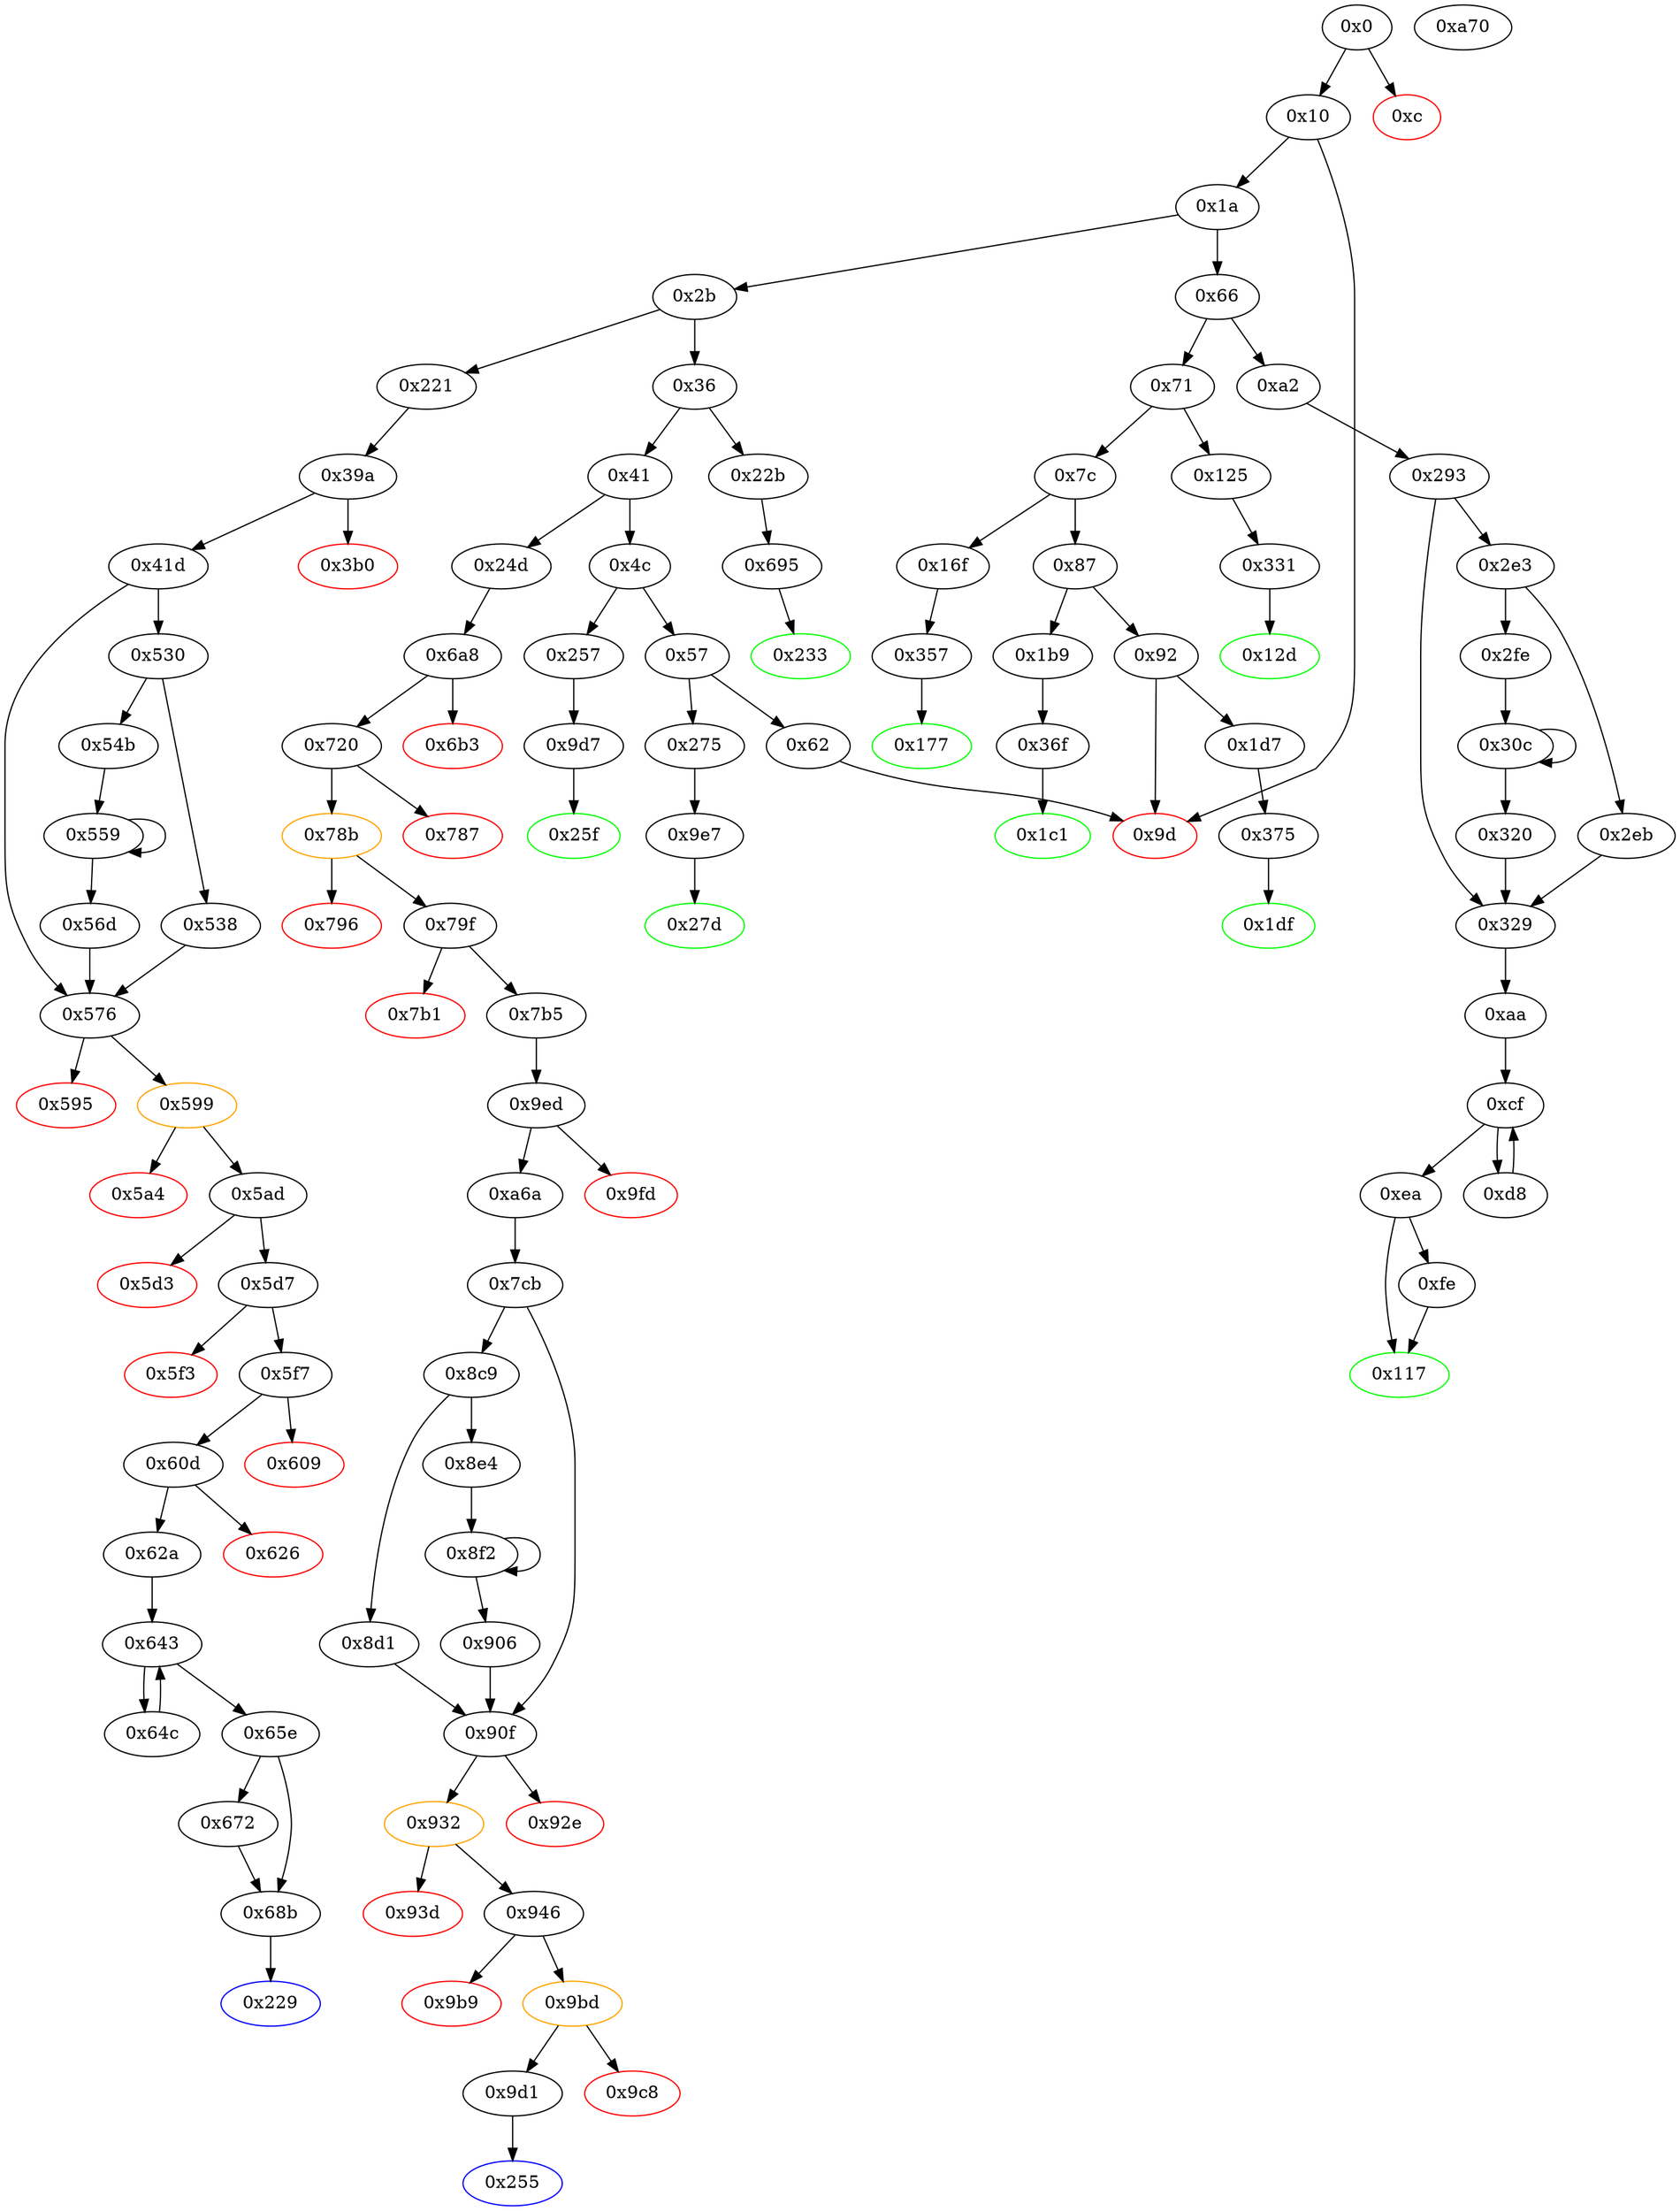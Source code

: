 digraph "" {
"0x12d" [color=green, fillcolor=white, id="0x12d", style=filled, tooltip="Block 0x12d\n[0x12d:0x16e]\n---\nPredecessors: [0x331]\nSuccessors: []\n---\n0x12d JUMPDEST\n0x12e PUSH1 0x40\n0x130 MLOAD\n0x131 DUP1\n0x132 DUP3\n0x133 PUSH20 0xffffffffffffffffffffffffffffffffffffffff\n0x148 AND\n0x149 PUSH20 0xffffffffffffffffffffffffffffffffffffffff\n0x15e AND\n0x15f DUP2\n0x160 MSTORE\n0x161 PUSH1 0x20\n0x163 ADD\n0x164 SWAP2\n0x165 POP\n0x166 POP\n0x167 PUSH1 0x40\n0x169 MLOAD\n0x16a DUP1\n0x16b SWAP2\n0x16c SUB\n0x16d SWAP1\n0x16e RETURN\n---\n0x12d: JUMPDEST \n0x12e: V94 = 0x40\n0x130: V95 = M[0x40]\n0x133: V96 = 0xffffffffffffffffffffffffffffffffffffffff\n0x148: V97 = AND 0xffffffffffffffffffffffffffffffffffffffff V246\n0x149: V98 = 0xffffffffffffffffffffffffffffffffffffffff\n0x15e: V99 = AND 0xffffffffffffffffffffffffffffffffffffffff V97\n0x160: M[V95] = V99\n0x161: V100 = 0x20\n0x163: V101 = ADD 0x20 V95\n0x167: V102 = 0x40\n0x169: V103 = M[0x40]\n0x16c: V104 = SUB V101 V103\n0x16e: RETURN V103 V104\n---\nEntry stack: [V13, 0x12d, V246]\nStack pops: 1\nStack additions: []\nExit stack: [V13, 0x12d]\n\nDef sites:\nV13: {0x1a.0x1f}\n0x12d: {0x125.0x126}\nV246: {0x331.0x354}\n"];
"0x3b0" [color=red, fillcolor=white, id="0x3b0", style=filled, tooltip="Block 0x3b0\n[0x3b0:0x41c]\n---\nPredecessors: [0x39a]\nSuccessors: []\n---\n0x3b0 PUSH1 0x40\n0x3b2 MLOAD\n0x3b3 PUSH32 0x8c379a000000000000000000000000000000000000000000000000000000000\n0x3d4 DUP2\n0x3d5 MSTORE\n0x3d6 PUSH1 0x4\n0x3d8 ADD\n0x3d9 DUP1\n0x3da DUP1\n0x3db PUSH1 0x20\n0x3dd ADD\n0x3de DUP3\n0x3df DUP2\n0x3e0 SUB\n0x3e1 DUP3\n0x3e2 MSTORE\n0x3e3 PUSH1 0x12\n0x3e5 DUP2\n0x3e6 MSTORE\n0x3e7 PUSH1 0x20\n0x3e9 ADD\n0x3ea DUP1\n0x3eb PUSH32 0x7370656c6c2d616c72656164792d636173740000000000000000000000000000\n0x40c DUP2\n0x40d MSTORE\n0x40e POP\n0x40f PUSH1 0x20\n0x411 ADD\n0x412 SWAP2\n0x413 POP\n0x414 POP\n0x415 PUSH1 0x40\n0x417 MLOAD\n0x418 DUP1\n0x419 SWAP2\n0x41a SUB\n0x41b SWAP1\n0x41c REVERT\n---\n0x3b0: V267 = 0x40\n0x3b2: V268 = M[0x40]\n0x3b3: V269 = 0x8c379a000000000000000000000000000000000000000000000000000000000\n0x3d5: M[V268] = 0x8c379a000000000000000000000000000000000000000000000000000000000\n0x3d6: V270 = 0x4\n0x3d8: V271 = ADD 0x4 V268\n0x3db: V272 = 0x20\n0x3dd: V273 = ADD 0x20 V271\n0x3e0: V274 = SUB V273 V271\n0x3e2: M[V271] = V274\n0x3e3: V275 = 0x12\n0x3e6: M[V273] = 0x12\n0x3e7: V276 = 0x20\n0x3e9: V277 = ADD 0x20 V273\n0x3eb: V278 = 0x7370656c6c2d616c72656164792d636173740000000000000000000000000000\n0x40d: M[V277] = 0x7370656c6c2d616c72656164792d636173740000000000000000000000000000\n0x40f: V279 = 0x20\n0x411: V280 = ADD 0x20 V277\n0x415: V281 = 0x40\n0x417: V282 = M[0x40]\n0x41a: V283 = SUB V280 V282\n0x41c: REVERT V282 V283\n---\nEntry stack: [V13, 0x229]\nStack pops: 0\nStack additions: []\nExit stack: [V13, 0x229]\n\nDef sites:\nV13: {0x1a.0x1f}\n0x229: {0x221.0x222}\n"];
"0x5f7" [fillcolor=white, id="0x5f7", style=filled, tooltip="Block 0x5f7\n[0x5f7:0x608]\n---\nPredecessors: [0x5d7]\nSuccessors: [0x609, 0x60d]\n---\n0x5f7 JUMPDEST\n0x5f8 DUP4\n0x5f9 DUP3\n0x5fa ADD\n0x5fb SWAP2\n0x5fc POP\n0x5fd PUSH1 0x20\n0x5ff DUP3\n0x600 ADD\n0x601 DUP6\n0x602 DUP2\n0x603 GT\n0x604 ISZERO\n0x605 PUSH2 0x60d\n0x608 JUMPI\n---\n0x5f7: JUMPDEST \n0x5fa: V439 = ADD V431 V414\n0x5fd: V440 = 0x20\n0x600: V441 = ADD V439 0x20\n0x603: V442 = GT V441 V430\n0x604: V443 = ISZERO V442\n0x605: V444 = 0x60d\n0x608: JUMPI 0x60d V443\n---\nEntry stack: [V13, 0x229, V433, V430, V414, V414, V431, V433]\nStack pops: 5\nStack additions: [S4, S3, S2, V439, S0, V441]\nExit stack: [V13, 0x229, V433, V430, V414, V414, V439, V433, V441]\n\nDef sites:\nV13: {0x1a.0x1f}\n0x229: {0x221.0x222}\nV433: {0x5d7.0x5e0}\nV430: {0x5d7.0x5d9}\nV414: {0x5ad.0x5b4}\nV414: {0x5ad.0x5b4}\nV431: {0x5d7.0x5dd}\nV433: {0x5d7.0x5e0}\n"];
"0x125" [fillcolor=white, id="0x125", style=filled, tooltip="Block 0x125\n[0x125:0x12c]\n---\nPredecessors: [0x71]\nSuccessors: [0x331]\n---\n0x125 JUMPDEST\n0x126 PUSH2 0x12d\n0x129 PUSH2 0x331\n0x12c JUMP\n---\n0x125: JUMPDEST \n0x126: V92 = 0x12d\n0x129: V93 = 0x331\n0x12c: JUMP 0x331\n---\nEntry stack: [V13]\nStack pops: 0\nStack additions: [0x12d]\nExit stack: [V13, 0x12d]\n\nDef sites:\nV13: {0x1a.0x1f}\n"];
"0x68b" [fillcolor=white, id="0x68b", style=filled, tooltip="Block 0x68b\n[0x68b:0x694]\n---\nPredecessors: [0x65e, 0x672]\nSuccessors: [0x229]\n---\n0x68b JUMPDEST\n0x68c POP\n0x68d PUSH1 0x40\n0x68f MSTORE\n0x690 POP\n0x691 POP\n0x692 POP\n0x693 POP\n0x694 JUMP\n---\n0x68b: JUMPDEST \n0x68d: V489 = 0x40\n0x68f: M[0x40] = S1\n0x694: JUMP 0x229\n---\nEntry stack: [V13, 0x229, V433, V430, V414, V414, S1, V474]\nStack pops: 7\nStack additions: []\nExit stack: [V13]\n\nDef sites:\nV13: {0x1a.0x1f}\n0x229: {0x221.0x222}\nV433: {0x5d7.0x5e0}\nV430: {0x5d7.0x5d9}\nV414: {0x5ad.0x5b4}\nV414: {0x5ad.0x5b4}\nS1: {0x672.0x688, 0x65e.0x667}\nV474: {0x65e.0x66b}\n"];
"0x54b" [fillcolor=white, id="0x54b", style=filled, tooltip="Block 0x54b\n[0x54b:0x558]\n---\nPredecessors: [0x530]\nSuccessors: [0x559]\n---\n0x54b JUMPDEST\n0x54c DUP3\n0x54d ADD\n0x54e SWAP2\n0x54f SWAP1\n0x550 PUSH1 0x0\n0x552 MSTORE\n0x553 PUSH1 0x20\n0x555 PUSH1 0x0\n0x557 SHA3\n0x558 SWAP1\n---\n0x54b: JUMPDEST \n0x54d: V378 = ADD V354 V365\n0x550: V379 = 0x0\n0x552: M[0x0] = 0x4\n0x553: V380 = 0x20\n0x555: V381 = 0x0\n0x557: V382 = SHA3 0x0 0x20\n---\nEntry stack: [V13, 0x229, V306, 0x168ccd67, V315, V317, 0x4, V320, V328, V336, V354, 0x4, V365]\nStack pops: 3\nStack additions: [V378, V382, S2]\nExit stack: [V13, 0x229, V306, 0x168ccd67, V315, V317, 0x4, V320, V328, V336, V378, V382, V354]\n\nDef sites:\nV13: {0x1a.0x1f}\n0x229: {0x221.0x222}\nV306: {0x41d.0x470}\n0x168ccd67: {0x41d.0x471}\nV315: {0x41d.0x498}\nV317: {0x41d.0x49b}\n0x4: {0x41d.0x49c}\nV320: {0x41d.0x4a0}\nV328: {0x41d.0x4b2}\nV336: {0x41d.0x4eb}\nV354: {0x41d.0x514}\n0x4: {0x41d.0x49c}\nV365: {0x41d.0x529}\n"];
"0x932" [color=orange, fillcolor=white, id="0x932", style=filled, tooltip="Block 0x932\n[0x932:0x93c]\n---\nPredecessors: [0x90f]\nSuccessors: [0x93d, 0x946]\n---\n0x932 JUMPDEST\n0x933 POP\n0x934 GAS\n0x935 CALL\n0x936 ISZERO\n0x937 DUP1\n0x938 ISZERO\n0x939 PUSH2 0x946\n0x93c JUMPI\n---\n0x932: JUMPDEST \n0x934: V678 = GAS\n0x935: V679 = CALL V678 V580 0x0 V670 V671 V670 0x0\n0x936: V680 = ISZERO V679\n0x938: V681 = ISZERO V680\n0x939: V682 = 0x946\n0x93c: JUMPI 0x946 V681\n---\nEntry stack: [V13, 0x255, V580, 0x46d2fbbb, S7, 0x0, V670, V671, V670, 0x0, V580, V674]\nStack pops: 7\nStack additions: [V680]\nExit stack: [V13, 0x255, V580, 0x46d2fbbb, S7, V680]\n\nDef sites:\nV13: {0x1a.0x1f}\n0x255: {0x24d.0x24e}\nV580: {0x7cb.0x809}\n0x46d2fbbb: {0x7cb.0x80a}\nS7: {0x8d1.0x8de, 0x7cb.0x8ad, 0x906.0x90d}\n0x0: {0x90f.0x919}\nV670: {0x90f.0x91d}\nV671: {0x90f.0x920}\nV670: {0x90f.0x91d}\n0x0: {0x90f.0x922}\nV580: {0x7cb.0x809}\nV674: {0x90f.0x927}\n"];
"0x331" [fillcolor=white, id="0x331", style=filled, tooltip="Block 0x331\n[0x331:0x356]\n---\nPredecessors: [0x125]\nSuccessors: [0x12d]\n---\n0x331 JUMPDEST\n0x332 PUSH1 0x1\n0x334 PUSH1 0x0\n0x336 SWAP1\n0x337 SLOAD\n0x338 SWAP1\n0x339 PUSH2 0x100\n0x33c EXP\n0x33d SWAP1\n0x33e DIV\n0x33f PUSH20 0xffffffffffffffffffffffffffffffffffffffff\n0x354 AND\n0x355 DUP2\n0x356 JUMP\n---\n0x331: JUMPDEST \n0x332: V239 = 0x1\n0x334: V240 = 0x0\n0x337: V241 = S[0x1]\n0x339: V242 = 0x100\n0x33c: V243 = EXP 0x100 0x0\n0x33e: V244 = DIV V241 0x1\n0x33f: V245 = 0xffffffffffffffffffffffffffffffffffffffff\n0x354: V246 = AND 0xffffffffffffffffffffffffffffffffffffffff V244\n0x356: JUMP 0x12d\n---\nEntry stack: [V13, 0x12d]\nStack pops: 1\nStack additions: [S0, V246]\nExit stack: [V13, 0x12d, V246]\n\nDef sites:\nV13: {0x1a.0x1f}\n0x12d: {0x125.0x126}\n"];
"0x8e4" [fillcolor=white, id="0x8e4", style=filled, tooltip="Block 0x8e4\n[0x8e4:0x8f1]\n---\nPredecessors: [0x8c9]\nSuccessors: [0x8f2]\n---\n0x8e4 JUMPDEST\n0x8e5 DUP3\n0x8e6 ADD\n0x8e7 SWAP2\n0x8e8 SWAP1\n0x8e9 PUSH1 0x0\n0x8eb MSTORE\n0x8ec PUSH1 0x20\n0x8ee PUSH1 0x0\n0x8f0 SHA3\n0x8f1 SWAP1\n---\n0x8e4: JUMPDEST \n0x8e6: V652 = ADD V628 V639\n0x8e9: V653 = 0x0\n0x8eb: M[0x0] = 0x4\n0x8ec: V654 = 0x20\n0x8ee: V655 = 0x0\n0x8f0: V656 = SHA3 0x0 0x20\n---\nEntry stack: [V13, 0x255, V580, 0x46d2fbbb, V589, V591, 0x4, V594, V602, V610, V628, 0x4, V639]\nStack pops: 3\nStack additions: [V652, V656, S2]\nExit stack: [V13, 0x255, V580, 0x46d2fbbb, V589, V591, 0x4, V594, V602, V610, V652, V656, V628]\n\nDef sites:\nV13: {0x1a.0x1f}\n0x255: {0x24d.0x24e}\nV580: {0x7cb.0x809}\n0x46d2fbbb: {0x7cb.0x80a}\nV589: {0x7cb.0x831}\nV591: {0x7cb.0x834}\n0x4: {0x7cb.0x835}\nV594: {0x7cb.0x839}\nV602: {0x7cb.0x84b}\nV610: {0x7cb.0x884}\nV628: {0x7cb.0x8ad}\n0x4: {0x7cb.0x835}\nV639: {0x7cb.0x8c2}\n"];
"0x8f2" [fillcolor=white, id="0x8f2", style=filled, tooltip="Block 0x8f2\n[0x8f2:0x905]\n---\nPredecessors: [0x8e4, 0x8f2]\nSuccessors: [0x8f2, 0x906]\n---\n0x8f2 JUMPDEST\n0x8f3 DUP2\n0x8f4 SLOAD\n0x8f5 DUP2\n0x8f6 MSTORE\n0x8f7 SWAP1\n0x8f8 PUSH1 0x1\n0x8fa ADD\n0x8fb SWAP1\n0x8fc PUSH1 0x20\n0x8fe ADD\n0x8ff DUP1\n0x900 DUP4\n0x901 GT\n0x902 PUSH2 0x8f2\n0x905 JUMPI\n---\n0x8f2: JUMPDEST \n0x8f4: V657 = S[S1]\n0x8f6: M[S0] = V657\n0x8f8: V658 = 0x1\n0x8fa: V659 = ADD 0x1 S1\n0x8fc: V660 = 0x20\n0x8fe: V661 = ADD 0x20 S0\n0x901: V662 = GT V652 V661\n0x902: V663 = 0x8f2\n0x905: JUMPI 0x8f2 V662\n---\nEntry stack: [V13, 0x255, V580, 0x46d2fbbb, V589, V591, 0x4, V594, V602, V610, V652, S1, S0]\nStack pops: 3\nStack additions: [S2, V659, V661]\nExit stack: [V13, 0x255, V580, 0x46d2fbbb, V589, V591, 0x4, V594, V602, V610, V652, V659, V661]\n\nDef sites:\nV13: {0x1a.0x1f}\n0x255: {0x24d.0x24e}\nV580: {0x7cb.0x809}\n0x46d2fbbb: {0x7cb.0x80a}\nV589: {0x7cb.0x831}\nV591: {0x7cb.0x834}\n0x4: {0x7cb.0x835}\nV594: {0x7cb.0x839}\nV602: {0x7cb.0x84b}\nV610: {0x7cb.0x884}\nV652: {0x8e4.0x8e6}\nS1: {0x8f2.0x8fa, 0x8e4.0x8f0}\nS0: {0x7cb.0x8ad, 0x8f2.0x8fe}\n"];
"0x87" [fillcolor=white, id="0x87", style=filled, tooltip="Block 0x87\n[0x87:0x91]\n---\nPredecessors: [0x7c]\nSuccessors: [0x92, 0x1b9]\n---\n0x87 DUP1\n0x88 PUSH4 0x51f91066\n0x8d EQ\n0x8e PUSH2 0x1b9\n0x91 JUMPI\n---\n0x88: V42 = 0x51f91066\n0x8d: V43 = EQ 0x51f91066 V13\n0x8e: V44 = 0x1b9\n0x91: JUMPI 0x1b9 V43\n---\nEntry stack: [V13]\nStack pops: 1\nStack additions: [S0]\nExit stack: [V13]\n\nDef sites:\nV13: {0x1a.0x1f}\n"];
"0x24d" [fillcolor=white, id="0x24d", style=filled, tooltip="Block 0x24d\n[0x24d:0x254]\n---\nPredecessors: [0x41]\nSuccessors: [0x6a8]\n---\n0x24d JUMPDEST\n0x24e PUSH2 0x255\n0x251 PUSH2 0x6a8\n0x254 JUMP\n---\n0x24d: JUMPDEST \n0x24e: V155 = 0x255\n0x251: V156 = 0x6a8\n0x254: JUMP 0x6a8\n---\nEntry stack: [V13]\nStack pops: 0\nStack additions: [0x255]\nExit stack: [V13, 0x255]\n\nDef sites:\nV13: {0x1a.0x1f}\n"];
"0x9bd" [color=orange, fillcolor=white, id="0x9bd", style=filled, tooltip="Block 0x9bd\n[0x9bd:0x9c7]\n---\nPredecessors: [0x946]\nSuccessors: [0x9c8, 0x9d1]\n---\n0x9bd JUMPDEST\n0x9be POP\n0x9bf GAS\n0x9c0 CALL\n0x9c1 ISZERO\n0x9c2 DUP1\n0x9c3 ISZERO\n0x9c4 PUSH2 0x9d1\n0x9c7 JUMPI\n---\n0x9bd: JUMPDEST \n0x9bf: V712 = GAS\n0x9c0: V713 = CALL V712 0xf2c5369cffb8ea6284452b0326e326dbfdcb867c 0x0 V704 V705 V704 0x0\n0x9c1: V714 = ISZERO V713\n0x9c3: V715 = ISZERO V714\n0x9c4: V716 = 0x9d1\n0x9c7: JUMPI 0x9d1 V715\n---\nEntry stack: [V13, 0x255, 0xf2c5369cffb8ea6284452b0326e326dbfdcb867c, 0x69fe0e2d, V701, 0x0, V704, V705, V704, 0x0, 0xf2c5369cffb8ea6284452b0326e326dbfdcb867c, V708]\nStack pops: 7\nStack additions: [V714]\nExit stack: [V13, 0x255, 0xf2c5369cffb8ea6284452b0326e326dbfdcb867c, 0x69fe0e2d, V701, V714]\n\nDef sites:\nV13: {0x1a.0x1f}\n0x255: {0x24d.0x24e}\n0xf2c5369cffb8ea6284452b0326e326dbfdcb867c: {0x946.0x975}\n0x69fe0e2d: {0x946.0x976}\nV701: {0x946.0x9a0}\n0x0: {0x946.0x9a4}\nV704: {0x946.0x9a8}\nV705: {0x946.0x9ab}\nV704: {0x946.0x9a8}\n0x0: {0x946.0x9ad}\n0xf2c5369cffb8ea6284452b0326e326dbfdcb867c: {0x946.0x975}\nV708: {0x946.0x9b2}\n"];
"0x559" [fillcolor=white, id="0x559", style=filled, tooltip="Block 0x559\n[0x559:0x56c]\n---\nPredecessors: [0x54b, 0x559]\nSuccessors: [0x559, 0x56d]\n---\n0x559 JUMPDEST\n0x55a DUP2\n0x55b SLOAD\n0x55c DUP2\n0x55d MSTORE\n0x55e SWAP1\n0x55f PUSH1 0x1\n0x561 ADD\n0x562 SWAP1\n0x563 PUSH1 0x20\n0x565 ADD\n0x566 DUP1\n0x567 DUP4\n0x568 GT\n0x569 PUSH2 0x559\n0x56c JUMPI\n---\n0x559: JUMPDEST \n0x55b: V383 = S[S1]\n0x55d: M[S0] = V383\n0x55f: V384 = 0x1\n0x561: V385 = ADD 0x1 S1\n0x563: V386 = 0x20\n0x565: V387 = ADD 0x20 S0\n0x568: V388 = GT V378 V387\n0x569: V389 = 0x559\n0x56c: JUMPI 0x559 V388\n---\nEntry stack: [V13, 0x229, V306, 0x168ccd67, V315, V317, 0x4, V320, V328, V336, V378, S1, S0]\nStack pops: 3\nStack additions: [S2, V385, V387]\nExit stack: [V13, 0x229, V306, 0x168ccd67, V315, V317, 0x4, V320, V328, V336, V378, V385, V387]\n\nDef sites:\nV13: {0x1a.0x1f}\n0x229: {0x221.0x222}\nV306: {0x41d.0x470}\n0x168ccd67: {0x41d.0x471}\nV315: {0x41d.0x498}\nV317: {0x41d.0x49b}\n0x4: {0x41d.0x49c}\nV320: {0x41d.0x4a0}\nV328: {0x41d.0x4b2}\nV336: {0x41d.0x4eb}\nV378: {0x54b.0x54d}\nS1: {0x559.0x561, 0x54b.0x557}\nS0: {0x559.0x565, 0x41d.0x514}\n"];
"0x9d1" [fillcolor=white, id="0x9d1", style=filled, tooltip="Block 0x9d1\n[0x9d1:0x9d6]\n---\nPredecessors: [0x9bd]\nSuccessors: [0x255]\n---\n0x9d1 JUMPDEST\n0x9d2 POP\n0x9d3 POP\n0x9d4 POP\n0x9d5 POP\n0x9d6 JUMP\n---\n0x9d1: JUMPDEST \n0x9d6: JUMP 0x255\n---\nEntry stack: [V13, 0x255, 0xf2c5369cffb8ea6284452b0326e326dbfdcb867c, 0x69fe0e2d, V701, V714]\nStack pops: 5\nStack additions: []\nExit stack: [V13]\n\nDef sites:\nV13: {0x1a.0x1f}\n0x255: {0x24d.0x24e}\n0xf2c5369cffb8ea6284452b0326e326dbfdcb867c: {0x946.0x975}\n0x69fe0e2d: {0x946.0x976}\nV701: {0x946.0x9a0}\nV714: {0x9bd.0x9c1}\n"];
"0x39a" [fillcolor=white, id="0x39a", style=filled, tooltip="Block 0x39a\n[0x39a:0x3af]\n---\nPredecessors: [0x221]\nSuccessors: [0x3b0, 0x41d]\n---\n0x39a JUMPDEST\n0x39b PUSH1 0x5\n0x39d PUSH1 0x0\n0x39f SWAP1\n0x3a0 SLOAD\n0x3a1 SWAP1\n0x3a2 PUSH2 0x100\n0x3a5 EXP\n0x3a6 SWAP1\n0x3a7 DIV\n0x3a8 PUSH1 0xff\n0x3aa AND\n0x3ab ISZERO\n0x3ac PUSH2 0x41d\n0x3af JUMPI\n---\n0x39a: JUMPDEST \n0x39b: V257 = 0x5\n0x39d: V258 = 0x0\n0x3a0: V259 = S[0x5]\n0x3a2: V260 = 0x100\n0x3a5: V261 = EXP 0x100 0x0\n0x3a7: V262 = DIV V259 0x1\n0x3a8: V263 = 0xff\n0x3aa: V264 = AND 0xff V262\n0x3ab: V265 = ISZERO V264\n0x3ac: V266 = 0x41d\n0x3af: JUMPI 0x41d V265\n---\nEntry stack: [V13, 0x229]\nStack pops: 0\nStack additions: []\nExit stack: [V13, 0x229]\n\nDef sites:\nV13: {0x1a.0x1f}\n0x229: {0x221.0x222}\n"];
"0x62a" [fillcolor=white, id="0x62a", style=filled, tooltip="Block 0x62a\n[0x62a:0x642]\n---\nPredecessors: [0x60d]\nSuccessors: [0x643]\n---\n0x62a JUMPDEST\n0x62b DUP1\n0x62c DUP4\n0x62d MSTORE\n0x62e PUSH1 0x20\n0x630 DUP4\n0x631 ADD\n0x632 SWAP3\n0x633 POP\n0x634 POP\n0x635 POP\n0x636 SWAP1\n0x637 DUP1\n0x638 MLOAD\n0x639 SWAP1\n0x63a PUSH1 0x20\n0x63c ADD\n0x63d SWAP1\n0x63e DUP1\n0x63f DUP4\n0x640 DUP4\n0x641 PUSH1 0x0\n---\n0x62a: JUMPDEST \n0x62d: M[V433] = V446\n0x62e: V457 = 0x20\n0x631: V458 = ADD V433 0x20\n0x638: V459 = M[V439]\n0x63a: V460 = 0x20\n0x63c: V461 = ADD 0x20 V439\n0x641: V462 = 0x0\n---\nEntry stack: [V13, 0x229, V433, V430, V414, V414, V439, V433, V441, V446]\nStack pops: 4\nStack additions: [V458, V461, V459, V459, V458, V461, 0x0]\nExit stack: [V13, 0x229, V433, V430, V414, V414, V458, V461, V459, V459, V458, V461, 0x0]\n\nDef sites:\nV13: {0x1a.0x1f}\n0x229: {0x221.0x222}\nV433: {0x5d7.0x5e0}\nV430: {0x5d7.0x5d9}\nV414: {0x5ad.0x5b4}\nV414: {0x5ad.0x5b4}\nV439: {0x5f7.0x5fa}\nV433: {0x5d7.0x5e0}\nV441: {0x5f7.0x600}\nV446: {0x60d.0x60f}\n"];
"0x357" [fillcolor=white, id="0x357", style=filled, tooltip="Block 0x357\n[0x357:0x36e]\n---\nPredecessors: [0x16f]\nSuccessors: [0x177]\n---\n0x357 JUMPDEST\n0x358 PUSH20 0xf2c5369cffb8ea6284452b0326e326dbfdcb867c\n0x36d DUP2\n0x36e JUMP\n---\n0x357: JUMPDEST \n0x358: V247 = 0xf2c5369cffb8ea6284452b0326e326dbfdcb867c\n0x36e: JUMP 0x177\n---\nEntry stack: [V13, 0x177]\nStack pops: 1\nStack additions: [S0, 0xf2c5369cffb8ea6284452b0326e326dbfdcb867c]\nExit stack: [V13, 0x177, 0xf2c5369cffb8ea6284452b0326e326dbfdcb867c]\n\nDef sites:\nV13: {0x1a.0x1f}\n0x177: {0x16f.0x170}\n"];
"0x7b1" [color=red, fillcolor=white, id="0x7b1", style=filled, tooltip="Block 0x7b1\n[0x7b1:0x7b4]\n---\nPredecessors: [0x79f]\nSuccessors: []\n---\n0x7b1 PUSH1 0x0\n0x7b3 DUP1\n0x7b4 REVERT\n---\n0x7b1: V565 = 0x0\n0x7b4: REVERT 0x0 0x0\n---\nEntry stack: [V13, 0x255, 0x7cb, V521, V559, V560]\nStack pops: 0\nStack additions: []\nExit stack: [V13, 0x255, 0x7cb, V521, V559, V560]\n\nDef sites:\nV13: {0x1a.0x1f}\n0x255: {0x24d.0x24e}\n0x7cb: {0x720.0x721}\nV521: {0x720.0x724}\nV559: {0x79f.0x7a6}\nV560: {0x79f.0x7a7}\n"];
"0x9b9" [color=red, fillcolor=white, id="0x9b9", style=filled, tooltip="Block 0x9b9\n[0x9b9:0x9bc]\n---\nPredecessors: [0x946]\nSuccessors: []\n---\n0x9b9 PUSH1 0x0\n0x9bb DUP1\n0x9bc REVERT\n---\n0x9b9: V711 = 0x0\n0x9bc: REVERT 0x0 0x0\n---\nEntry stack: [V13, 0x255, 0xf2c5369cffb8ea6284452b0326e326dbfdcb867c, 0x69fe0e2d, V701, 0x0, V704, V705, V704, 0x0, 0xf2c5369cffb8ea6284452b0326e326dbfdcb867c, V708]\nStack pops: 0\nStack additions: []\nExit stack: [V13, 0x255, 0xf2c5369cffb8ea6284452b0326e326dbfdcb867c, 0x69fe0e2d, V701, 0x0, V704, V705, V704, 0x0, 0xf2c5369cffb8ea6284452b0326e326dbfdcb867c, V708]\n\nDef sites:\nV13: {0x1a.0x1f}\n0x255: {0x24d.0x24e}\n0xf2c5369cffb8ea6284452b0326e326dbfdcb867c: {0x946.0x975}\n0x69fe0e2d: {0x946.0x976}\nV701: {0x946.0x9a0}\n0x0: {0x946.0x9a4}\nV704: {0x946.0x9a8}\nV705: {0x946.0x9ab}\nV704: {0x946.0x9a8}\n0x0: {0x946.0x9ad}\n0xf2c5369cffb8ea6284452b0326e326dbfdcb867c: {0x946.0x975}\nV708: {0x946.0x9b2}\n"];
"0x7b5" [fillcolor=white, id="0x7b5", style=filled, tooltip="Block 0x7b5\n[0x7b5:0x7ca]\n---\nPredecessors: [0x79f]\nSuccessors: [0x9ed]\n---\n0x7b5 JUMPDEST\n0x7b6 DUP2\n0x7b7 ADD\n0x7b8 SWAP1\n0x7b9 DUP1\n0x7ba DUP1\n0x7bb MLOAD\n0x7bc SWAP1\n0x7bd PUSH1 0x20\n0x7bf ADD\n0x7c0 SWAP1\n0x7c1 SWAP3\n0x7c2 SWAP2\n0x7c3 SWAP1\n0x7c4 POP\n0x7c5 POP\n0x7c6 POP\n0x7c7 PUSH2 0x9ed\n0x7ca JUMP\n---\n0x7b5: JUMPDEST \n0x7b7: V566 = ADD V559 V560\n0x7bb: V567 = M[V559]\n0x7bd: V568 = 0x20\n0x7bf: V569 = ADD 0x20 V559\n0x7c7: V570 = 0x9ed\n0x7ca: JUMP 0x9ed\n---\nEntry stack: [V13, 0x255, 0x7cb, V521, V559, V560]\nStack pops: 2\nStack additions: [V567]\nExit stack: [V13, 0x255, 0x7cb, V521, V567]\n\nDef sites:\nV13: {0x1a.0x1f}\n0x255: {0x24d.0x24e}\n0x7cb: {0x720.0x721}\nV521: {0x720.0x724}\nV559: {0x79f.0x7a6}\nV560: {0x79f.0x7a7}\n"];
"0x9ed" [fillcolor=white, id="0x9ed", style=filled, tooltip="Block 0x9ed\n[0x9ed:0x9fc]\n---\nPredecessors: [0x7b5]\nSuccessors: [0x9fd, 0xa6a]\n---\n0x9ed JUMPDEST\n0x9ee PUSH1 0x0\n0x9f0 DUP3\n0x9f1 DUP3\n0x9f2 DUP5\n0x9f3 ADD\n0x9f4 SWAP2\n0x9f5 POP\n0x9f6 DUP2\n0x9f7 LT\n0x9f8 ISZERO\n0x9f9 PUSH2 0xa6a\n0x9fc JUMPI\n---\n0x9ed: JUMPDEST \n0x9ee: V724 = 0x0\n0x9f3: V725 = ADD V521 V567\n0x9f7: V726 = LT V725 V521\n0x9f8: V727 = ISZERO V726\n0x9f9: V728 = 0xa6a\n0x9fc: JUMPI 0xa6a V727\n---\nEntry stack: [V13, 0x255, 0x7cb, V521, V567]\nStack pops: 2\nStack additions: [S1, S0, V725]\nExit stack: [V13, 0x255, 0x7cb, V521, V567, V725]\n\nDef sites:\nV13: {0x1a.0x1f}\n0x255: {0x24d.0x24e}\n0x7cb: {0x720.0x721}\nV521: {0x720.0x724}\nV567: {0x7b5.0x7bb}\n"];
"0xea" [fillcolor=white, id="0xea", style=filled, tooltip="Block 0xea\n[0xea:0xfd]\n---\nPredecessors: [0xcf]\nSuccessors: [0xfe, 0x117]\n---\n0xea JUMPDEST\n0xeb POP\n0xec POP\n0xed POP\n0xee POP\n0xef SWAP1\n0xf0 POP\n0xf1 SWAP1\n0xf2 DUP2\n0xf3 ADD\n0xf4 SWAP1\n0xf5 PUSH1 0x1f\n0xf7 AND\n0xf8 DUP1\n0xf9 ISZERO\n0xfa PUSH2 0x117\n0xfd JUMPI\n---\n0xea: JUMPDEST \n0xf3: V72 = ADD V59 V58\n0xf5: V73 = 0x1f\n0xf7: V74 = AND 0x1f V59\n0xf9: V75 = ISZERO V74\n0xfa: V76 = 0x117\n0xfd: JUMPI 0x117 V75\n---\nEntry stack: [V13, 0xaa, V195, V52, V52, V58, V61, V59, V59, V58, V61, S0]\nStack pops: 7\nStack additions: [V72, V74]\nExit stack: [V13, 0xaa, V195, V52, V52, V72, V74]\n\nDef sites:\nV13: {0x1a.0x1f}\n0xaa: {0xa2.0xa3}\nV195: {0x293.0x2b8}\nV52: {0xaa.0xad}\nV52: {0xaa.0xad}\nV58: {0xaa.0xc0}\nV61: {0xaa.0xc8}\nV59: {0xaa.0xc4}\nV59: {0xaa.0xc4}\nV58: {0xaa.0xc0}\nV61: {0xaa.0xc8}\nS0: {0xd8.0xe3, 0xaa.0xcd}\n"];
"0x36f" [fillcolor=white, id="0x36f", style=filled, tooltip="Block 0x36f\n[0x36f:0x374]\n---\nPredecessors: [0x1b9]\nSuccessors: [0x1c1]\n---\n0x36f JUMPDEST\n0x370 PUSH1 0x2\n0x372 SLOAD\n0x373 DUP2\n0x374 JUMP\n---\n0x36f: JUMPDEST \n0x370: V248 = 0x2\n0x372: V249 = S[0x2]\n0x374: JUMP 0x1c1\n---\nEntry stack: [V13, 0x1c1]\nStack pops: 1\nStack additions: [S0, V249]\nExit stack: [V13, 0x1c1, V249]\n\nDef sites:\nV13: {0x1a.0x1f}\n0x1c1: {0x1b9.0x1ba}\n"];
"0x78b" [color=orange, fillcolor=white, id="0x78b", style=filled, tooltip="Block 0x78b\n[0x78b:0x795]\n---\nPredecessors: [0x720]\nSuccessors: [0x796, 0x79f]\n---\n0x78b JUMPDEST\n0x78c POP\n0x78d GAS\n0x78e STATICCALL\n0x78f ISZERO\n0x790 DUP1\n0x791 ISZERO\n0x792 PUSH2 0x79f\n0x795 JUMPI\n---\n0x78b: JUMPDEST \n0x78d: V549 = GAS\n0x78e: V550 = STATICCALL V549 V530 V542 V543 V542 0x20\n0x78f: V551 = ISZERO V550\n0x791: V552 = ISZERO V551\n0x792: V553 = 0x79f\n0x795: JUMPI 0x79f V552\n---\nEntry stack: [V13, 0x255, 0x7cb, V521, V530, 0x6a42b8f8, V539, 0x20, V542, V543, V542, V530, V545]\nStack pops: 6\nStack additions: [V551]\nExit stack: [V13, 0x255, 0x7cb, V521, V530, 0x6a42b8f8, V539, V551]\n\nDef sites:\nV13: {0x1a.0x1f}\n0x255: {0x24d.0x24e}\n0x7cb: {0x720.0x721}\nV521: {0x720.0x724}\nV530: {0x720.0x75c}\n0x6a42b8f8: {0x720.0x75d}\nV539: {0x720.0x773}\n0x20: {0x720.0x774}\nV542: {0x720.0x778}\nV543: {0x720.0x77b}\nV542: {0x720.0x778}\nV530: {0x720.0x75c}\nV545: {0x720.0x780}\n"];
"0x92e" [color=red, fillcolor=white, id="0x92e", style=filled, tooltip="Block 0x92e\n[0x92e:0x931]\n---\nPredecessors: [0x90f]\nSuccessors: []\n---\n0x92e PUSH1 0x0\n0x930 DUP1\n0x931 REVERT\n---\n0x92e: V677 = 0x0\n0x931: REVERT 0x0 0x0\n---\nEntry stack: [V13, 0x255, V580, 0x46d2fbbb, S7, 0x0, V670, V671, V670, 0x0, V580, V674]\nStack pops: 0\nStack additions: []\nExit stack: [V13, 0x255, V580, 0x46d2fbbb, S7, 0x0, V670, V671, V670, 0x0, V580, V674]\n\nDef sites:\nV13: {0x1a.0x1f}\n0x255: {0x24d.0x24e}\nV580: {0x7cb.0x809}\n0x46d2fbbb: {0x7cb.0x80a}\nS7: {0x8d1.0x8de, 0x7cb.0x8ad, 0x906.0x90d}\n0x0: {0x90f.0x919}\nV670: {0x90f.0x91d}\nV671: {0x90f.0x920}\nV670: {0x90f.0x91d}\n0x0: {0x90f.0x922}\nV580: {0x7cb.0x809}\nV674: {0x90f.0x927}\n"];
"0x5d3" [color=red, fillcolor=white, id="0x5d3", style=filled, tooltip="Block 0x5d3\n[0x5d3:0x5d6]\n---\nPredecessors: [0x5ad]\nSuccessors: []\n---\n0x5d3 PUSH1 0x0\n0x5d5 DUP1\n0x5d6 REVERT\n---\n0x5d3: V429 = 0x0\n0x5d6: REVERT 0x0 0x0\n---\nEntry stack: [V13, 0x229, V414, V417]\nStack pops: 0\nStack additions: []\nExit stack: [V13, 0x229, V414, V417]\n\nDef sites:\nV13: {0x1a.0x1f}\n0x229: {0x221.0x222}\nV414: {0x5ad.0x5b4}\nV417: {0x5ad.0x5ba}\n"];
"0x320" [fillcolor=white, id="0x320", style=filled, tooltip="Block 0x320\n[0x320:0x328]\n---\nPredecessors: [0x30c]\nSuccessors: [0x329]\n---\n0x320 DUP3\n0x321 SWAP1\n0x322 SUB\n0x323 PUSH1 0x1f\n0x325 AND\n0x326 DUP3\n0x327 ADD\n0x328 SWAP2\n---\n0x322: V235 = SUB V232 V223\n0x323: V236 = 0x1f\n0x325: V237 = AND 0x1f V235\n0x327: V238 = ADD V223 V237\n---\nEntry stack: [V13, 0xaa, V195, 0x4, V186, V223, V230, V232]\nStack pops: 3\nStack additions: [V238, S1, S2]\nExit stack: [V13, 0xaa, V195, 0x4, V186, V238, V230, V223]\n\nDef sites:\nV13: {0x1a.0x1f}\n0xaa: {0xa2.0xa3}\nV195: {0x293.0x2b8}\n0x4: {0x293.0x294}\nV186: {0x293.0x2a8}\nV223: {0x2fe.0x300}\nV230: {0x30c.0x314}\nV232: {0x30c.0x318}\n"];
"0x4c" [fillcolor=white, id="0x4c", style=filled, tooltip="Block 0x4c\n[0x4c:0x56]\n---\nPredecessors: [0x41]\nSuccessors: [0x57, 0x257]\n---\n0x4c DUP1\n0x4d PUSH4 0xcdc4c339\n0x52 EQ\n0x53 PUSH2 0x257\n0x56 JUMPI\n---\n0x4d: V26 = 0xcdc4c339\n0x52: V27 = EQ 0xcdc4c339 V13\n0x53: V28 = 0x257\n0x56: JUMPI 0x257 V27\n---\nEntry stack: [V13]\nStack pops: 1\nStack additions: [S0]\nExit stack: [V13]\n\nDef sites:\nV13: {0x1a.0x1f}\n"];
"0x9c8" [color=red, fillcolor=white, id="0x9c8", style=filled, tooltip="Block 0x9c8\n[0x9c8:0x9d0]\n---\nPredecessors: [0x9bd]\nSuccessors: []\n---\n0x9c8 RETURNDATASIZE\n0x9c9 PUSH1 0x0\n0x9cb DUP1\n0x9cc RETURNDATACOPY\n0x9cd RETURNDATASIZE\n0x9ce PUSH1 0x0\n0x9d0 REVERT\n---\n0x9c8: V717 = RETURNDATASIZE\n0x9c9: V718 = 0x0\n0x9cc: RETURNDATACOPY 0x0 0x0 V717\n0x9cd: V719 = RETURNDATASIZE\n0x9ce: V720 = 0x0\n0x9d0: REVERT 0x0 V719\n---\nEntry stack: [V13, 0x255, 0xf2c5369cffb8ea6284452b0326e326dbfdcb867c, 0x69fe0e2d, V701, V714]\nStack pops: 0\nStack additions: []\nExit stack: [V13, 0x255, 0xf2c5369cffb8ea6284452b0326e326dbfdcb867c, 0x69fe0e2d, V701, V714]\n\nDef sites:\nV13: {0x1a.0x1f}\n0x255: {0x24d.0x24e}\n0xf2c5369cffb8ea6284452b0326e326dbfdcb867c: {0x946.0x975}\n0x69fe0e2d: {0x946.0x976}\nV701: {0x946.0x9a0}\nV714: {0x9bd.0x9c1}\n"];
"0x90f" [fillcolor=white, id="0x90f", style=filled, tooltip="Block 0x90f\n[0x90f:0x92d]\n---\nPredecessors: [0x7cb, 0x8d1, 0x906]\nSuccessors: [0x92e, 0x932]\n---\n0x90f JUMPDEST\n0x910 POP\n0x911 POP\n0x912 SWAP6\n0x913 POP\n0x914 POP\n0x915 POP\n0x916 POP\n0x917 POP\n0x918 POP\n0x919 PUSH1 0x0\n0x91b PUSH1 0x40\n0x91d MLOAD\n0x91e DUP1\n0x91f DUP4\n0x920 SUB\n0x921 DUP2\n0x922 PUSH1 0x0\n0x924 DUP8\n0x925 DUP1\n0x926 EXTCODESIZE\n0x927 ISZERO\n0x928 DUP1\n0x929 ISZERO\n0x92a PUSH2 0x932\n0x92d JUMPI\n---\n0x90f: JUMPDEST \n0x919: V668 = 0x0\n0x91b: V669 = 0x40\n0x91d: V670 = M[0x40]\n0x920: V671 = SUB S2 V670\n0x922: V672 = 0x0\n0x926: V673 = EXTCODESIZE V580\n0x927: V674 = ISZERO V673\n0x929: V675 = ISZERO V674\n0x92a: V676 = 0x932\n0x92d: JUMPI 0x932 V675\n---\nEntry stack: [V13, 0x255, V580, 0x46d2fbbb, V589, V591, 0x4, V594, V602, V610, S2, S1, S0]\nStack pops: 11\nStack additions: [S10, S9, S2, 0x0, V670, V671, V670, 0x0, S10, V674]\nExit stack: [V13, 0x255, V580, 0x46d2fbbb, S2, 0x0, V670, V671, V670, 0x0, V580, V674]\n\nDef sites:\nV13: {0x1a.0x1f}\n0x255: {0x24d.0x24e}\nV580: {0x7cb.0x809}\n0x46d2fbbb: {0x7cb.0x80a}\nV589: {0x7cb.0x831}\nV591: {0x7cb.0x834}\n0x4: {0x7cb.0x835}\nV594: {0x7cb.0x839}\nV602: {0x7cb.0x84b}\nV610: {0x7cb.0x884}\nS2: {0x8d1.0x8de, 0x7cb.0x8ad, 0x906.0x90d}\nS1: {0x7cb.0x835, 0x8f2.0x8fa}\nS0: {0x7cb.0x8c2, 0x8e4.0x8e6}\n"];
"0x233" [color=green, fillcolor=white, id="0x233", style=filled, tooltip="Block 0x233\n[0x233:0x24c]\n---\nPredecessors: [0x695]\nSuccessors: []\n---\n0x233 JUMPDEST\n0x234 PUSH1 0x40\n0x236 MLOAD\n0x237 DUP1\n0x238 DUP3\n0x239 ISZERO\n0x23a ISZERO\n0x23b ISZERO\n0x23c ISZERO\n0x23d DUP2\n0x23e MSTORE\n0x23f PUSH1 0x20\n0x241 ADD\n0x242 SWAP2\n0x243 POP\n0x244 POP\n0x245 PUSH1 0x40\n0x247 MLOAD\n0x248 DUP1\n0x249 SWAP2\n0x24a SUB\n0x24b SWAP1\n0x24c RETURN\n---\n0x233: JUMPDEST \n0x234: V144 = 0x40\n0x236: V145 = M[0x40]\n0x239: V146 = ISZERO V497\n0x23a: V147 = ISZERO V146\n0x23b: V148 = ISZERO V147\n0x23c: V149 = ISZERO V148\n0x23e: M[V145] = V149\n0x23f: V150 = 0x20\n0x241: V151 = ADD 0x20 V145\n0x245: V152 = 0x40\n0x247: V153 = M[0x40]\n0x24a: V154 = SUB V151 V153\n0x24c: RETURN V153 V154\n---\nEntry stack: [V13, 0x233, V497]\nStack pops: 1\nStack additions: []\nExit stack: [V13, 0x233]\n\nDef sites:\nV13: {0x1a.0x1f}\n0x233: {0x22b.0x22c}\nV497: {0x695.0x6a5}\n"];
"0xa2" [fillcolor=white, id="0xa2", style=filled, tooltip="Block 0xa2\n[0xa2:0xa9]\n---\nPredecessors: [0x66]\nSuccessors: [0x293]\n---\n0xa2 JUMPDEST\n0xa3 PUSH2 0xaa\n0xa6 PUSH2 0x293\n0xa9 JUMP\n---\n0xa2: JUMPDEST \n0xa3: V49 = 0xaa\n0xa6: V50 = 0x293\n0xa9: JUMP 0x293\n---\nEntry stack: [V13]\nStack pops: 0\nStack additions: [0xaa]\nExit stack: [V13, 0xaa]\n\nDef sites:\nV13: {0x1a.0x1f}\n"];
"0x41d" [fillcolor=white, id="0x41d", style=filled, tooltip="Block 0x41d\n[0x41d:0x52f]\n---\nPredecessors: [0x39a]\nSuccessors: [0x530, 0x576]\n---\n0x41d JUMPDEST\n0x41e PUSH1 0x1\n0x420 PUSH1 0x5\n0x422 PUSH1 0x0\n0x424 PUSH2 0x100\n0x427 EXP\n0x428 DUP2\n0x429 SLOAD\n0x42a DUP2\n0x42b PUSH1 0xff\n0x42d MUL\n0x42e NOT\n0x42f AND\n0x430 SWAP1\n0x431 DUP4\n0x432 ISZERO\n0x433 ISZERO\n0x434 MUL\n0x435 OR\n0x436 SWAP1\n0x437 SSTORE\n0x438 POP\n0x439 PUSH1 0x0\n0x43b DUP1\n0x43c SWAP1\n0x43d SLOAD\n0x43e SWAP1\n0x43f PUSH2 0x100\n0x442 EXP\n0x443 SWAP1\n0x444 DIV\n0x445 PUSH20 0xffffffffffffffffffffffffffffffffffffffff\n0x45a AND\n0x45b PUSH20 0xffffffffffffffffffffffffffffffffffffffff\n0x470 AND\n0x471 PUSH4 0x168ccd67\n0x476 PUSH1 0x1\n0x478 PUSH1 0x0\n0x47a SWAP1\n0x47b SLOAD\n0x47c SWAP1\n0x47d PUSH2 0x100\n0x480 EXP\n0x481 SWAP1\n0x482 DIV\n0x483 PUSH20 0xffffffffffffffffffffffffffffffffffffffff\n0x498 AND\n0x499 PUSH1 0x2\n0x49b SLOAD\n0x49c PUSH1 0x4\n0x49e PUSH1 0x3\n0x4a0 SLOAD\n0x4a1 PUSH1 0x40\n0x4a3 MLOAD\n0x4a4 DUP6\n0x4a5 PUSH4 0xffffffff\n0x4aa AND\n0x4ab PUSH1 0xe0\n0x4ad SHL\n0x4ae DUP2\n0x4af MSTORE\n0x4b0 PUSH1 0x4\n0x4b2 ADD\n0x4b3 DUP1\n0x4b4 DUP6\n0x4b5 PUSH20 0xffffffffffffffffffffffffffffffffffffffff\n0x4ca AND\n0x4cb PUSH20 0xffffffffffffffffffffffffffffffffffffffff\n0x4e0 AND\n0x4e1 DUP2\n0x4e2 MSTORE\n0x4e3 PUSH1 0x20\n0x4e5 ADD\n0x4e6 DUP5\n0x4e7 DUP2\n0x4e8 MSTORE\n0x4e9 PUSH1 0x20\n0x4eb ADD\n0x4ec DUP1\n0x4ed PUSH1 0x20\n0x4ef ADD\n0x4f0 DUP4\n0x4f1 DUP2\n0x4f2 MSTORE\n0x4f3 PUSH1 0x20\n0x4f5 ADD\n0x4f6 DUP3\n0x4f7 DUP2\n0x4f8 SUB\n0x4f9 DUP3\n0x4fa MSTORE\n0x4fb DUP5\n0x4fc DUP2\n0x4fd DUP2\n0x4fe SLOAD\n0x4ff PUSH1 0x1\n0x501 DUP2\n0x502 PUSH1 0x1\n0x504 AND\n0x505 ISZERO\n0x506 PUSH2 0x100\n0x509 MUL\n0x50a SUB\n0x50b AND\n0x50c PUSH1 0x2\n0x50e SWAP1\n0x50f DIV\n0x510 DUP2\n0x511 MSTORE\n0x512 PUSH1 0x20\n0x514 ADD\n0x515 SWAP2\n0x516 POP\n0x517 DUP1\n0x518 SLOAD\n0x519 PUSH1 0x1\n0x51b DUP2\n0x51c PUSH1 0x1\n0x51e AND\n0x51f ISZERO\n0x520 PUSH2 0x100\n0x523 MUL\n0x524 SUB\n0x525 AND\n0x526 PUSH1 0x2\n0x528 SWAP1\n0x529 DIV\n0x52a DUP1\n0x52b ISZERO\n0x52c PUSH2 0x576\n0x52f JUMPI\n---\n0x41d: JUMPDEST \n0x41e: V284 = 0x1\n0x420: V285 = 0x5\n0x422: V286 = 0x0\n0x424: V287 = 0x100\n0x427: V288 = EXP 0x100 0x0\n0x429: V289 = S[0x5]\n0x42b: V290 = 0xff\n0x42d: V291 = MUL 0xff 0x1\n0x42e: V292 = NOT 0xff\n0x42f: V293 = AND 0xffffffffffffffffffffffffffffffffffffffffffffffffffffffffffffff00 V289\n0x432: V294 = ISZERO 0x1\n0x433: V295 = ISZERO 0x0\n0x434: V296 = MUL 0x1 0x1\n0x435: V297 = OR 0x1 V293\n0x437: S[0x5] = V297\n0x439: V298 = 0x0\n0x43d: V299 = S[0x0]\n0x43f: V300 = 0x100\n0x442: V301 = EXP 0x100 0x0\n0x444: V302 = DIV V299 0x1\n0x445: V303 = 0xffffffffffffffffffffffffffffffffffffffff\n0x45a: V304 = AND 0xffffffffffffffffffffffffffffffffffffffff V302\n0x45b: V305 = 0xffffffffffffffffffffffffffffffffffffffff\n0x470: V306 = AND 0xffffffffffffffffffffffffffffffffffffffff V304\n0x471: V307 = 0x168ccd67\n0x476: V308 = 0x1\n0x478: V309 = 0x0\n0x47b: V310 = S[0x1]\n0x47d: V311 = 0x100\n0x480: V312 = EXP 0x100 0x0\n0x482: V313 = DIV V310 0x1\n0x483: V314 = 0xffffffffffffffffffffffffffffffffffffffff\n0x498: V315 = AND 0xffffffffffffffffffffffffffffffffffffffff V313\n0x499: V316 = 0x2\n0x49b: V317 = S[0x2]\n0x49c: V318 = 0x4\n0x49e: V319 = 0x3\n0x4a0: V320 = S[0x3]\n0x4a1: V321 = 0x40\n0x4a3: V322 = M[0x40]\n0x4a5: V323 = 0xffffffff\n0x4aa: V324 = AND 0xffffffff 0x168ccd67\n0x4ab: V325 = 0xe0\n0x4ad: V326 = SHL 0xe0 0x168ccd67\n0x4af: M[V322] = 0x168ccd6700000000000000000000000000000000000000000000000000000000\n0x4b0: V327 = 0x4\n0x4b2: V328 = ADD 0x4 V322\n0x4b5: V329 = 0xffffffffffffffffffffffffffffffffffffffff\n0x4ca: V330 = AND 0xffffffffffffffffffffffffffffffffffffffff V315\n0x4cb: V331 = 0xffffffffffffffffffffffffffffffffffffffff\n0x4e0: V332 = AND 0xffffffffffffffffffffffffffffffffffffffff V330\n0x4e2: M[V328] = V332\n0x4e3: V333 = 0x20\n0x4e5: V334 = ADD 0x20 V328\n0x4e8: M[V334] = V317\n0x4e9: V335 = 0x20\n0x4eb: V336 = ADD 0x20 V334\n0x4ed: V337 = 0x20\n0x4ef: V338 = ADD 0x20 V336\n0x4f2: M[V338] = V320\n0x4f3: V339 = 0x20\n0x4f5: V340 = ADD 0x20 V338\n0x4f8: V341 = SUB V340 V328\n0x4fa: M[V336] = V341\n0x4fe: V342 = S[0x4]\n0x4ff: V343 = 0x1\n0x502: V344 = 0x1\n0x504: V345 = AND 0x1 V342\n0x505: V346 = ISZERO V345\n0x506: V347 = 0x100\n0x509: V348 = MUL 0x100 V346\n0x50a: V349 = SUB V348 0x1\n0x50b: V350 = AND V349 V342\n0x50c: V351 = 0x2\n0x50f: V352 = DIV V350 0x2\n0x511: M[V340] = V352\n0x512: V353 = 0x20\n0x514: V354 = ADD 0x20 V340\n0x518: V355 = S[0x4]\n0x519: V356 = 0x1\n0x51c: V357 = 0x1\n0x51e: V358 = AND 0x1 V355\n0x51f: V359 = ISZERO V358\n0x520: V360 = 0x100\n0x523: V361 = MUL 0x100 V359\n0x524: V362 = SUB V361 0x1\n0x525: V363 = AND V362 V355\n0x526: V364 = 0x2\n0x529: V365 = DIV V363 0x2\n0x52b: V366 = ISZERO V365\n0x52c: V367 = 0x576\n0x52f: JUMPI 0x576 V366\n---\nEntry stack: [V13, 0x229]\nStack pops: 0\nStack additions: [V306, 0x168ccd67, V315, V317, 0x4, V320, V328, V336, V354, 0x4, V365]\nExit stack: [V13, 0x229, V306, 0x168ccd67, V315, V317, 0x4, V320, V328, V336, V354, 0x4, V365]\n\nDef sites:\nV13: {0x1a.0x1f}\n0x229: {0x221.0x222}\n"];
"0x9d7" [fillcolor=white, id="0x9d7", style=filled, tooltip="Block 0x9d7\n[0x9d7:0x9e6]\n---\nPredecessors: [0x257]\nSuccessors: [0x25f]\n---\n0x9d7 JUMPDEST\n0x9d8 PUSH12 0x33b2e3cc7c081e56202aafc\n0x9e5 DUP2\n0x9e6 JUMP\n---\n0x9d7: JUMPDEST \n0x9d8: V721 = 0x33b2e3cc7c081e56202aafc\n0x9e6: JUMP 0x25f\n---\nEntry stack: [V13, 0x25f]\nStack pops: 1\nStack additions: [S0, 0x33b2e3cc7c081e56202aafc]\nExit stack: [V13, 0x25f, 0x33b2e3cc7c081e56202aafc]\n\nDef sites:\nV13: {0x1a.0x1f}\n0x25f: {0x257.0x258}\n"];
"0x672" [fillcolor=white, id="0x672", style=filled, tooltip="Block 0x672\n[0x672:0x68a]\n---\nPredecessors: [0x65e]\nSuccessors: [0x68b]\n---\n0x672 DUP1\n0x673 DUP3\n0x674 SUB\n0x675 DUP1\n0x676 MLOAD\n0x677 PUSH1 0x1\n0x679 DUP4\n0x67a PUSH1 0x20\n0x67c SUB\n0x67d PUSH2 0x100\n0x680 EXP\n0x681 SUB\n0x682 NOT\n0x683 AND\n0x684 DUP2\n0x685 MSTORE\n0x686 PUSH1 0x20\n0x688 ADD\n0x689 SWAP2\n0x68a POP\n---\n0x674: V477 = SUB V472 V474\n0x676: V478 = M[V477]\n0x677: V479 = 0x1\n0x67a: V480 = 0x20\n0x67c: V481 = SUB 0x20 V474\n0x67d: V482 = 0x100\n0x680: V483 = EXP 0x100 V481\n0x681: V484 = SUB V483 0x1\n0x682: V485 = NOT V484\n0x683: V486 = AND V485 V478\n0x685: M[V477] = V486\n0x686: V487 = 0x20\n0x688: V488 = ADD 0x20 V477\n---\nEntry stack: [V13, 0x229, V433, V430, V414, V414, V472, V474]\nStack pops: 2\nStack additions: [V488, S0]\nExit stack: [V13, 0x229, V433, V430, V414, V414, V488, V474]\n\nDef sites:\nV13: {0x1a.0x1f}\n0x229: {0x221.0x222}\nV433: {0x5d7.0x5e0}\nV430: {0x5d7.0x5d9}\nV414: {0x5ad.0x5b4}\nV414: {0x5ad.0x5b4}\nV472: {0x65e.0x667}\nV474: {0x65e.0x66b}\n"];
"0x255" [color=blue, fillcolor=white, id="0x255", style=filled, tooltip="Block 0x255\n[0x255:0x256]\n---\nPredecessors: [0x9d1]\nSuccessors: []\n---\n0x255 JUMPDEST\n0x256 STOP\n---\n0x255: JUMPDEST \n0x256: STOP \n---\nEntry stack: [V13]\nStack pops: 0\nStack additions: []\nExit stack: [V13]\n\nDef sites:\nV13: {0x1a.0x1f}\n"];
"0x6b3" [color=red, fillcolor=white, id="0x6b3", style=filled, tooltip="Block 0x6b3\n[0x6b3:0x71f]\n---\nPredecessors: [0x6a8]\nSuccessors: []\n---\n0x6b3 PUSH1 0x40\n0x6b5 MLOAD\n0x6b6 PUSH32 0x8c379a000000000000000000000000000000000000000000000000000000000\n0x6d7 DUP2\n0x6d8 MSTORE\n0x6d9 PUSH1 0x4\n0x6db ADD\n0x6dc DUP1\n0x6dd DUP1\n0x6de PUSH1 0x20\n0x6e0 ADD\n0x6e1 DUP3\n0x6e2 DUP2\n0x6e3 SUB\n0x6e4 DUP3\n0x6e5 MSTORE\n0x6e6 PUSH1 0x17\n0x6e8 DUP2\n0x6e9 MSTORE\n0x6ea PUSH1 0x20\n0x6ec ADD\n0x6ed DUP1\n0x6ee PUSH32 0x7370656c6c2d616c72656164792d7363686564756c6564000000000000000000\n0x70f DUP2\n0x710 MSTORE\n0x711 POP\n0x712 PUSH1 0x20\n0x714 ADD\n0x715 SWAP2\n0x716 POP\n0x717 POP\n0x718 PUSH1 0x40\n0x71a MLOAD\n0x71b DUP1\n0x71c SWAP2\n0x71d SUB\n0x71e SWAP1\n0x71f REVERT\n---\n0x6b3: V503 = 0x40\n0x6b5: V504 = M[0x40]\n0x6b6: V505 = 0x8c379a000000000000000000000000000000000000000000000000000000000\n0x6d8: M[V504] = 0x8c379a000000000000000000000000000000000000000000000000000000000\n0x6d9: V506 = 0x4\n0x6db: V507 = ADD 0x4 V504\n0x6de: V508 = 0x20\n0x6e0: V509 = ADD 0x20 V507\n0x6e3: V510 = SUB V509 V507\n0x6e5: M[V507] = V510\n0x6e6: V511 = 0x17\n0x6e9: M[V509] = 0x17\n0x6ea: V512 = 0x20\n0x6ec: V513 = ADD 0x20 V509\n0x6ee: V514 = 0x7370656c6c2d616c72656164792d7363686564756c6564000000000000000000\n0x710: M[V513] = 0x7370656c6c2d616c72656164792d7363686564756c6564000000000000000000\n0x712: V515 = 0x20\n0x714: V516 = ADD 0x20 V513\n0x718: V517 = 0x40\n0x71a: V518 = M[0x40]\n0x71d: V519 = SUB V516 V518\n0x71f: REVERT V518 V519\n---\nEntry stack: [V13, 0x255]\nStack pops: 0\nStack additions: []\nExit stack: [V13, 0x255]\n\nDef sites:\nV13: {0x1a.0x1f}\n0x255: {0x24d.0x24e}\n"];
"0x92" [fillcolor=white, id="0x92", style=filled, tooltip="Block 0x92\n[0x92:0x9c]\n---\nPredecessors: [0x87]\nSuccessors: [0x9d, 0x1d7]\n---\n0x92 DUP1\n0x93 PUSH4 0x8456cb59\n0x98 EQ\n0x99 PUSH2 0x1d7\n0x9c JUMPI\n---\n0x93: V45 = 0x8456cb59\n0x98: V46 = EQ 0x8456cb59 V13\n0x99: V47 = 0x1d7\n0x9c: JUMPI 0x1d7 V46\n---\nEntry stack: [V13]\nStack pops: 1\nStack additions: [S0]\nExit stack: [V13]\n\nDef sites:\nV13: {0x1a.0x1f}\n"];
"0xcf" [fillcolor=white, id="0xcf", style=filled, tooltip="Block 0xcf\n[0xcf:0xd7]\n---\nPredecessors: [0xaa, 0xd8]\nSuccessors: [0xd8, 0xea]\n---\n0xcf JUMPDEST\n0xd0 DUP4\n0xd1 DUP2\n0xd2 LT\n0xd3 ISZERO\n0xd4 PUSH2 0xea\n0xd7 JUMPI\n---\n0xcf: JUMPDEST \n0xd2: V63 = LT S0 V59\n0xd3: V64 = ISZERO V63\n0xd4: V65 = 0xea\n0xd7: JUMPI 0xea V64\n---\nEntry stack: [V13, 0xaa, V195, V52, V52, V58, V61, V59, V59, V58, V61, S0]\nStack pops: 4\nStack additions: [S3, S2, S1, S0]\nExit stack: [V13, 0xaa, V195, V52, V52, V58, V61, V59, V59, V58, V61, S0]\n\nDef sites:\nV13: {0x1a.0x1f}\n0xaa: {0xa2.0xa3}\nV195: {0x293.0x2b8}\nV52: {0xaa.0xad}\nV52: {0xaa.0xad}\nV58: {0xaa.0xc0}\nV61: {0xaa.0xc8}\nV59: {0xaa.0xc4}\nV59: {0xaa.0xc4}\nV58: {0xaa.0xc0}\nV61: {0xaa.0xc8}\nS0: {0xd8.0xe3, 0xaa.0xcd}\n"];
"0x906" [fillcolor=white, id="0x906", style=filled, tooltip="Block 0x906\n[0x906:0x90e]\n---\nPredecessors: [0x8f2]\nSuccessors: [0x90f]\n---\n0x906 DUP3\n0x907 SWAP1\n0x908 SUB\n0x909 PUSH1 0x1f\n0x90b AND\n0x90c DUP3\n0x90d ADD\n0x90e SWAP2\n---\n0x908: V664 = SUB V661 V652\n0x909: V665 = 0x1f\n0x90b: V666 = AND 0x1f V664\n0x90d: V667 = ADD V652 V666\n---\nEntry stack: [V13, 0x255, V580, 0x46d2fbbb, V589, V591, 0x4, V594, V602, V610, V652, V659, V661]\nStack pops: 3\nStack additions: [V667, S1, S2]\nExit stack: [V13, 0x255, V580, 0x46d2fbbb, V589, V591, 0x4, V594, V602, V610, V667, V659, V652]\n\nDef sites:\nV13: {0x1a.0x1f}\n0x255: {0x24d.0x24e}\nV580: {0x7cb.0x809}\n0x46d2fbbb: {0x7cb.0x80a}\nV589: {0x7cb.0x831}\nV591: {0x7cb.0x834}\n0x4: {0x7cb.0x835}\nV594: {0x7cb.0x839}\nV602: {0x7cb.0x84b}\nV610: {0x7cb.0x884}\nV652: {0x8e4.0x8e6}\nV659: {0x8f2.0x8fa}\nV661: {0x8f2.0x8fe}\n"];
"0x643" [fillcolor=white, id="0x643", style=filled, tooltip="Block 0x643\n[0x643:0x64b]\n---\nPredecessors: [0x62a, 0x64c]\nSuccessors: [0x64c, 0x65e]\n---\n0x643 JUMPDEST\n0x644 DUP4\n0x645 DUP2\n0x646 LT\n0x647 ISZERO\n0x648 PUSH2 0x65e\n0x64b JUMPI\n---\n0x643: JUMPDEST \n0x646: V463 = LT S0 V459\n0x647: V464 = ISZERO V463\n0x648: V465 = 0x65e\n0x64b: JUMPI 0x65e V464\n---\nEntry stack: [V13, 0x229, V433, V430, V414, V414, V458, V461, V459, V459, V458, V461, S0]\nStack pops: 4\nStack additions: [S3, S2, S1, S0]\nExit stack: [V13, 0x229, V433, V430, V414, V414, V458, V461, V459, V459, V458, V461, S0]\n\nDef sites:\nV13: {0x1a.0x1f}\n0x229: {0x221.0x222}\nV433: {0x5d7.0x5e0}\nV430: {0x5d7.0x5d9}\nV414: {0x5ad.0x5b4}\nV414: {0x5ad.0x5b4}\nV458: {0x62a.0x631}\nV461: {0x62a.0x63c}\nV459: {0x62a.0x638}\nV459: {0x62a.0x638}\nV458: {0x62a.0x631}\nV461: {0x62a.0x63c}\nS0: {0x62a.0x641, 0x64c.0x657}\n"];
"0x530" [fillcolor=white, id="0x530", style=filled, tooltip="Block 0x530\n[0x530:0x537]\n---\nPredecessors: [0x41d]\nSuccessors: [0x538, 0x54b]\n---\n0x530 DUP1\n0x531 PUSH1 0x1f\n0x533 LT\n0x534 PUSH2 0x54b\n0x537 JUMPI\n---\n0x531: V368 = 0x1f\n0x533: V369 = LT 0x1f V365\n0x534: V370 = 0x54b\n0x537: JUMPI 0x54b V369\n---\nEntry stack: [V13, 0x229, V306, 0x168ccd67, V315, V317, 0x4, V320, V328, V336, V354, 0x4, V365]\nStack pops: 1\nStack additions: [S0]\nExit stack: [V13, 0x229, V306, 0x168ccd67, V315, V317, 0x4, V320, V328, V336, V354, 0x4, V365]\n\nDef sites:\nV13: {0x1a.0x1f}\n0x229: {0x221.0x222}\nV306: {0x41d.0x470}\n0x168ccd67: {0x41d.0x471}\nV315: {0x41d.0x498}\nV317: {0x41d.0x49b}\n0x4: {0x41d.0x49c}\nV320: {0x41d.0x4a0}\nV328: {0x41d.0x4b2}\nV336: {0x41d.0x4eb}\nV354: {0x41d.0x514}\n0x4: {0x41d.0x49c}\nV365: {0x41d.0x529}\n"];
"0x329" [fillcolor=white, id="0x329", style=filled, tooltip="Block 0x329\n[0x329:0x330]\n---\nPredecessors: [0x293, 0x2eb, 0x320]\nSuccessors: [0xaa]\n---\n0x329 JUMPDEST\n0x32a POP\n0x32b POP\n0x32c POP\n0x32d POP\n0x32e POP\n0x32f DUP2\n0x330 JUMP\n---\n0x329: JUMPDEST \n0x330: JUMP 0xaa\n---\nEntry stack: [V13, 0xaa, V195, 0x4, V186, S2, S1, S0]\nStack pops: 7\nStack additions: [S6, S5]\nExit stack: [V13, 0xaa, V195]\n\nDef sites:\nV13: {0x1a.0x1f}\n0xaa: {0xa2.0xa3}\nV195: {0x293.0x2b8}\n0x4: {0x293.0x294}\nV186: {0x293.0x2a8}\nS2: {0x320.0x327, 0x293.0x2c8, 0x2eb.0x2f8}\nS1: {0x293.0x294, 0x30c.0x314}\nS0: {0x293.0x2dc, 0x2fe.0x300}\n"];
"0x57" [fillcolor=white, id="0x57", style=filled, tooltip="Block 0x57\n[0x57:0x61]\n---\nPredecessors: [0x4c]\nSuccessors: [0x62, 0x275]\n---\n0x57 DUP1\n0x58 PUSH4 0xf7992d85\n0x5d EQ\n0x5e PUSH2 0x275\n0x61 JUMPI\n---\n0x58: V29 = 0xf7992d85\n0x5d: V30 = EQ 0xf7992d85 V13\n0x5e: V31 = 0x275\n0x61: JUMPI 0x275 V30\n---\nEntry stack: [V13]\nStack pops: 1\nStack additions: [S0]\nExit stack: [V13]\n\nDef sites:\nV13: {0x1a.0x1f}\n"];
"0x36" [fillcolor=white, id="0x36", style=filled, tooltip="Block 0x36\n[0x36:0x40]\n---\nPredecessors: [0x2b]\nSuccessors: [0x41, 0x22b]\n---\n0x36 DUP1\n0x37 PUSH4 0xae8421e1\n0x3c EQ\n0x3d PUSH2 0x22b\n0x40 JUMPI\n---\n0x37: V20 = 0xae8421e1\n0x3c: V21 = EQ 0xae8421e1 V13\n0x3d: V22 = 0x22b\n0x40: JUMPI 0x22b V21\n---\nEntry stack: [V13]\nStack pops: 1\nStack additions: [S0]\nExit stack: [V13]\n\nDef sites:\nV13: {0x1a.0x1f}\n"];
"0x64c" [fillcolor=white, id="0x64c", style=filled, tooltip="Block 0x64c\n[0x64c:0x65d]\n---\nPredecessors: [0x643]\nSuccessors: [0x643]\n---\n0x64c DUP1\n0x64d DUP3\n0x64e ADD\n0x64f MLOAD\n0x650 DUP2\n0x651 DUP5\n0x652 ADD\n0x653 MSTORE\n0x654 PUSH1 0x20\n0x656 DUP2\n0x657 ADD\n0x658 SWAP1\n0x659 POP\n0x65a PUSH2 0x643\n0x65d JUMP\n---\n0x64e: V466 = ADD V461 S0\n0x64f: V467 = M[V466]\n0x652: V468 = ADD V458 S0\n0x653: M[V468] = V467\n0x654: V469 = 0x20\n0x657: V470 = ADD S0 0x20\n0x65a: V471 = 0x643\n0x65d: JUMP 0x643\n---\nEntry stack: [V13, 0x229, V433, V430, V414, V414, V458, V461, V459, V459, V458, V461, S0]\nStack pops: 3\nStack additions: [S2, S1, V470]\nExit stack: [V13, 0x229, V433, V430, V414, V414, V458, V461, V459, V459, V458, V461, V470]\n\nDef sites:\nV13: {0x1a.0x1f}\n0x229: {0x221.0x222}\nV433: {0x5d7.0x5e0}\nV430: {0x5d7.0x5d9}\nV414: {0x5ad.0x5b4}\nV414: {0x5ad.0x5b4}\nV458: {0x62a.0x631}\nV461: {0x62a.0x63c}\nV459: {0x62a.0x638}\nV459: {0x62a.0x638}\nV458: {0x62a.0x631}\nV461: {0x62a.0x63c}\nS0: {0x62a.0x641, 0x64c.0x657}\n"];
"0x2eb" [fillcolor=white, id="0x2eb", style=filled, tooltip="Block 0x2eb\n[0x2eb:0x2fd]\n---\nPredecessors: [0x2e3]\nSuccessors: [0x329]\n---\n0x2eb PUSH2 0x100\n0x2ee DUP1\n0x2ef DUP4\n0x2f0 SLOAD\n0x2f1 DIV\n0x2f2 MUL\n0x2f3 DUP4\n0x2f4 MSTORE\n0x2f5 SWAP2\n0x2f6 PUSH1 0x20\n0x2f8 ADD\n0x2f9 SWAP2\n0x2fa PUSH2 0x329\n0x2fd JUMP\n---\n0x2eb: V216 = 0x100\n0x2f0: V217 = S[0x4]\n0x2f1: V218 = DIV V217 0x100\n0x2f2: V219 = MUL V218 0x100\n0x2f4: M[V199] = V219\n0x2f6: V220 = 0x20\n0x2f8: V221 = ADD 0x20 V199\n0x2fa: V222 = 0x329\n0x2fd: JUMP 0x329\n---\nEntry stack: [V13, 0xaa, V195, 0x4, V186, V199, 0x4, V210]\nStack pops: 3\nStack additions: [V221, S1, S0]\nExit stack: [V13, 0xaa, V195, 0x4, V186, V221, 0x4, V210]\n\nDef sites:\nV13: {0x1a.0x1f}\n0xaa: {0xa2.0xa3}\nV195: {0x293.0x2b8}\n0x4: {0x293.0x294}\nV186: {0x293.0x2a8}\nV199: {0x293.0x2c8}\n0x4: {0x293.0x294}\nV210: {0x293.0x2dc}\n"];
"0x2b" [fillcolor=white, id="0x2b", style=filled, tooltip="Block 0x2b\n[0x2b:0x35]\n---\nPredecessors: [0x1a]\nSuccessors: [0x36, 0x221]\n---\n0x2b DUP1\n0x2c PUSH4 0x96d373e5\n0x31 EQ\n0x32 PUSH2 0x221\n0x35 JUMPI\n---\n0x2c: V17 = 0x96d373e5\n0x31: V18 = EQ 0x96d373e5 V13\n0x32: V19 = 0x221\n0x35: JUMPI 0x221 V18\n---\nEntry stack: [V13]\nStack pops: 1\nStack additions: [S0]\nExit stack: [V13]\n\nDef sites:\nV13: {0x1a.0x1f}\n"];
"0x1c1" [color=green, fillcolor=white, id="0x1c1", style=filled, tooltip="Block 0x1c1\n[0x1c1:0x1d6]\n---\nPredecessors: [0x36f]\nSuccessors: []\n---\n0x1c1 JUMPDEST\n0x1c2 PUSH1 0x40\n0x1c4 MLOAD\n0x1c5 DUP1\n0x1c6 DUP3\n0x1c7 DUP2\n0x1c8 MSTORE\n0x1c9 PUSH1 0x20\n0x1cb ADD\n0x1cc SWAP2\n0x1cd POP\n0x1ce POP\n0x1cf PUSH1 0x40\n0x1d1 MLOAD\n0x1d2 DUP1\n0x1d3 SWAP2\n0x1d4 SUB\n0x1d5 SWAP1\n0x1d6 RETURN\n---\n0x1c1: JUMPDEST \n0x1c2: V120 = 0x40\n0x1c4: V121 = M[0x40]\n0x1c8: M[V121] = V249\n0x1c9: V122 = 0x20\n0x1cb: V123 = ADD 0x20 V121\n0x1cf: V124 = 0x40\n0x1d1: V125 = M[0x40]\n0x1d4: V126 = SUB V123 V125\n0x1d6: RETURN V125 V126\n---\nEntry stack: [V13, 0x1c1, V249]\nStack pops: 1\nStack additions: []\nExit stack: [V13, 0x1c1]\n\nDef sites:\nV13: {0x1a.0x1f}\n0x1c1: {0x1b9.0x1ba}\nV249: {0x36f.0x372}\n"];
"0xd8" [fillcolor=white, id="0xd8", style=filled, tooltip="Block 0xd8\n[0xd8:0xe9]\n---\nPredecessors: [0xcf]\nSuccessors: [0xcf]\n---\n0xd8 DUP1\n0xd9 DUP3\n0xda ADD\n0xdb MLOAD\n0xdc DUP2\n0xdd DUP5\n0xde ADD\n0xdf MSTORE\n0xe0 PUSH1 0x20\n0xe2 DUP2\n0xe3 ADD\n0xe4 SWAP1\n0xe5 POP\n0xe6 PUSH2 0xcf\n0xe9 JUMP\n---\n0xda: V66 = ADD V61 S0\n0xdb: V67 = M[V66]\n0xde: V68 = ADD V58 S0\n0xdf: M[V68] = V67\n0xe0: V69 = 0x20\n0xe3: V70 = ADD S0 0x20\n0xe6: V71 = 0xcf\n0xe9: JUMP 0xcf\n---\nEntry stack: [V13, 0xaa, V195, V52, V52, V58, V61, V59, V59, V58, V61, S0]\nStack pops: 3\nStack additions: [S2, S1, V70]\nExit stack: [V13, 0xaa, V195, V52, V52, V58, V61, V59, V59, V58, V61, V70]\n\nDef sites:\nV13: {0x1a.0x1f}\n0xaa: {0xa2.0xa3}\nV195: {0x293.0x2b8}\nV52: {0xaa.0xad}\nV52: {0xaa.0xad}\nV58: {0xaa.0xc0}\nV61: {0xaa.0xc8}\nV59: {0xaa.0xc4}\nV59: {0xaa.0xc4}\nV58: {0xaa.0xc0}\nV61: {0xaa.0xc8}\nS0: {0xd8.0xe3, 0xaa.0xcd}\n"];
"0x9d" [color=red, fillcolor=white, id="0x9d", style=filled, tooltip="Block 0x9d\n[0x9d:0xa1]\n---\nPredecessors: [0x10, 0x62, 0x92]\nSuccessors: []\n---\n0x9d JUMPDEST\n0x9e PUSH1 0x0\n0xa0 DUP1\n0xa1 REVERT\n---\n0x9d: JUMPDEST \n0x9e: V48 = 0x0\n0xa1: REVERT 0x0 0x0\n---\nEntry stack: [V13]\nStack pops: 0\nStack additions: []\nExit stack: [V13]\n\nDef sites:\nV13: {0x1a.0x1f}\n"];
"0xc" [color=red, fillcolor=white, id="0xc", style=filled, tooltip="Block 0xc\n[0xc:0xf]\n---\nPredecessors: [0x0]\nSuccessors: []\n---\n0xc PUSH1 0x0\n0xe DUP1\n0xf REVERT\n---\n0xc: V5 = 0x0\n0xf: REVERT 0x0 0x0\n---\nEntry stack: [V2]\nStack pops: 0\nStack additions: []\nExit stack: [V2]\n\nDef sites:\nV2: {0x0.0x5}\n"];
"0x2e3" [fillcolor=white, id="0x2e3", style=filled, tooltip="Block 0x2e3\n[0x2e3:0x2ea]\n---\nPredecessors: [0x293]\nSuccessors: [0x2eb, 0x2fe]\n---\n0x2e3 DUP1\n0x2e4 PUSH1 0x1f\n0x2e6 LT\n0x2e7 PUSH2 0x2fe\n0x2ea JUMPI\n---\n0x2e4: V213 = 0x1f\n0x2e6: V214 = LT 0x1f V210\n0x2e7: V215 = 0x2fe\n0x2ea: JUMPI 0x2fe V214\n---\nEntry stack: [V13, 0xaa, V195, 0x4, V186, V199, 0x4, V210]\nStack pops: 1\nStack additions: [S0]\nExit stack: [V13, 0xaa, V195, 0x4, V186, V199, 0x4, V210]\n\nDef sites:\nV13: {0x1a.0x1f}\n0xaa: {0xa2.0xa3}\nV195: {0x293.0x2b8}\n0x4: {0x293.0x294}\nV186: {0x293.0x2a8}\nV199: {0x293.0x2c8}\n0x4: {0x293.0x294}\nV210: {0x293.0x2dc}\n"];
"0xfe" [fillcolor=white, id="0xfe", style=filled, tooltip="Block 0xfe\n[0xfe:0x116]\n---\nPredecessors: [0xea]\nSuccessors: [0x117]\n---\n0xfe DUP1\n0xff DUP3\n0x100 SUB\n0x101 DUP1\n0x102 MLOAD\n0x103 PUSH1 0x1\n0x105 DUP4\n0x106 PUSH1 0x20\n0x108 SUB\n0x109 PUSH2 0x100\n0x10c EXP\n0x10d SUB\n0x10e NOT\n0x10f AND\n0x110 DUP2\n0x111 MSTORE\n0x112 PUSH1 0x20\n0x114 ADD\n0x115 SWAP2\n0x116 POP\n---\n0x100: V77 = SUB V72 V74\n0x102: V78 = M[V77]\n0x103: V79 = 0x1\n0x106: V80 = 0x20\n0x108: V81 = SUB 0x20 V74\n0x109: V82 = 0x100\n0x10c: V83 = EXP 0x100 V81\n0x10d: V84 = SUB V83 0x1\n0x10e: V85 = NOT V84\n0x10f: V86 = AND V85 V78\n0x111: M[V77] = V86\n0x112: V87 = 0x20\n0x114: V88 = ADD 0x20 V77\n---\nEntry stack: [V13, 0xaa, V195, V52, V52, V72, V74]\nStack pops: 2\nStack additions: [V88, S0]\nExit stack: [V13, 0xaa, V195, V52, V52, V88, V74]\n\nDef sites:\nV13: {0x1a.0x1f}\n0xaa: {0xa2.0xa3}\nV195: {0x293.0x2b8}\nV52: {0xaa.0xad}\nV52: {0xaa.0xad}\nV72: {0xea.0xf3}\nV74: {0xea.0xf7}\n"];
"0x221" [fillcolor=white, id="0x221", style=filled, tooltip="Block 0x221\n[0x221:0x228]\n---\nPredecessors: [0x2b]\nSuccessors: [0x39a]\n---\n0x221 JUMPDEST\n0x222 PUSH2 0x229\n0x225 PUSH2 0x39a\n0x228 JUMP\n---\n0x221: JUMPDEST \n0x222: V140 = 0x229\n0x225: V141 = 0x39a\n0x228: JUMP 0x39a\n---\nEntry stack: [V13]\nStack pops: 0\nStack additions: [0x229]\nExit stack: [V13, 0x229]\n\nDef sites:\nV13: {0x1a.0x1f}\n"];
"0x720" [fillcolor=white, id="0x720", style=filled, tooltip="Block 0x720\n[0x720:0x786]\n---\nPredecessors: [0x6a8]\nSuccessors: [0x787, 0x78b]\n---\n0x720 JUMPDEST\n0x721 PUSH2 0x7cb\n0x724 TIMESTAMP\n0x725 PUSH1 0x0\n0x727 DUP1\n0x728 SWAP1\n0x729 SLOAD\n0x72a SWAP1\n0x72b PUSH2 0x100\n0x72e EXP\n0x72f SWAP1\n0x730 DIV\n0x731 PUSH20 0xffffffffffffffffffffffffffffffffffffffff\n0x746 AND\n0x747 PUSH20 0xffffffffffffffffffffffffffffffffffffffff\n0x75c AND\n0x75d PUSH4 0x6a42b8f8\n0x762 PUSH1 0x40\n0x764 MLOAD\n0x765 DUP2\n0x766 PUSH4 0xffffffff\n0x76b AND\n0x76c PUSH1 0xe0\n0x76e SHL\n0x76f DUP2\n0x770 MSTORE\n0x771 PUSH1 0x4\n0x773 ADD\n0x774 PUSH1 0x20\n0x776 PUSH1 0x40\n0x778 MLOAD\n0x779 DUP1\n0x77a DUP4\n0x77b SUB\n0x77c DUP2\n0x77d DUP7\n0x77e DUP1\n0x77f EXTCODESIZE\n0x780 ISZERO\n0x781 DUP1\n0x782 ISZERO\n0x783 PUSH2 0x78b\n0x786 JUMPI\n---\n0x720: JUMPDEST \n0x721: V520 = 0x7cb\n0x724: V521 = TIMESTAMP\n0x725: V522 = 0x0\n0x729: V523 = S[0x0]\n0x72b: V524 = 0x100\n0x72e: V525 = EXP 0x100 0x0\n0x730: V526 = DIV V523 0x1\n0x731: V527 = 0xffffffffffffffffffffffffffffffffffffffff\n0x746: V528 = AND 0xffffffffffffffffffffffffffffffffffffffff V526\n0x747: V529 = 0xffffffffffffffffffffffffffffffffffffffff\n0x75c: V530 = AND 0xffffffffffffffffffffffffffffffffffffffff V528\n0x75d: V531 = 0x6a42b8f8\n0x762: V532 = 0x40\n0x764: V533 = M[0x40]\n0x766: V534 = 0xffffffff\n0x76b: V535 = AND 0xffffffff 0x6a42b8f8\n0x76c: V536 = 0xe0\n0x76e: V537 = SHL 0xe0 0x6a42b8f8\n0x770: M[V533] = 0x6a42b8f800000000000000000000000000000000000000000000000000000000\n0x771: V538 = 0x4\n0x773: V539 = ADD 0x4 V533\n0x774: V540 = 0x20\n0x776: V541 = 0x40\n0x778: V542 = M[0x40]\n0x77b: V543 = SUB V539 V542\n0x77f: V544 = EXTCODESIZE V530\n0x780: V545 = ISZERO V544\n0x782: V546 = ISZERO V545\n0x783: V547 = 0x78b\n0x786: JUMPI 0x78b V546\n---\nEntry stack: [V13, 0x255]\nStack pops: 0\nStack additions: [0x7cb, V521, V530, 0x6a42b8f8, V539, 0x20, V542, V543, V542, V530, V545]\nExit stack: [V13, 0x255, 0x7cb, V521, V530, 0x6a42b8f8, V539, 0x20, V542, V543, V542, V530, V545]\n\nDef sites:\nV13: {0x1a.0x1f}\n0x255: {0x24d.0x24e}\n"];
"0x62" [fillcolor=white, id="0x62", style=filled, tooltip="Block 0x62\n[0x62:0x65]\n---\nPredecessors: [0x57]\nSuccessors: [0x9d]\n---\n0x62 PUSH2 0x9d\n0x65 JUMP\n---\n0x62: V32 = 0x9d\n0x65: JUMP 0x9d\n---\nEntry stack: [V13]\nStack pops: 0\nStack additions: []\nExit stack: [V13]\n\nDef sites:\nV13: {0x1a.0x1f}\n"];
"0x0" [fillcolor=white, id="0x0", style=filled, tooltip="Block 0x0\n[0x0:0xb]\n---\nPredecessors: []\nSuccessors: [0xc, 0x10]\n---\n0x0 PUSH1 0x80\n0x2 PUSH1 0x40\n0x4 MSTORE\n0x5 CALLVALUE\n0x6 DUP1\n0x7 ISZERO\n0x8 PUSH2 0x10\n0xb JUMPI\n---\n0x0: V0 = 0x80\n0x2: V1 = 0x40\n0x4: M[0x40] = 0x80\n0x5: V2 = CALLVALUE\n0x7: V3 = ISZERO V2\n0x8: V4 = 0x10\n0xb: JUMPI 0x10 V3\n---\nEntry stack: []\nStack pops: 0\nStack additions: [V2]\nExit stack: [V2]\n\nDef sites:\n"];
"0xa70" [fillcolor=white, id="0xa70", style=filled, tooltip="Block 0xa70\n[0xa70:0xaaa]\n---\nPredecessors: []\nSuccessors: []\n---\n0xa70 INVALID\n0xa71 LOG2\n0xa72 PUSH6 0x627a7a723158\n0xa79 SHA3\n0xa7a DUP5\n0xa7b MISSING 0xc7\n0xa7c MISSING 0xd3\n0xa7d MISSING 0xe0\n0xa7e SWAP5\n0xa7f MISSING 0xb4\n0xa80 PUSH28 0x336a8f2b7806dda1f50df324993a6324119b8c71ce814dd96364736f\n0xa9d PUSH13 0x634300050c0032\n---\n0xa70: INVALID \n0xa71: LOG S0 S1 S2 S3\n0xa72: V746 = 0x627a7a723158\n0xa79: V747 = SHA3 0x627a7a723158 S4\n0xa7b: MISSING 0xc7\n0xa7c: MISSING 0xd3\n0xa7d: MISSING 0xe0\n0xa7f: MISSING 0xb4\n0xa80: V748 = 0x336a8f2b7806dda1f50df324993a6324119b8c71ce814dd96364736f\n0xa9d: V749 = 0x634300050c0032\n---\nEntry stack: []\nStack pops: 0\nStack additions: [S8, V747, S5, S6, S7, S8, S5, S1, S2, S3, S4, S0, 0x634300050c0032, 0x336a8f2b7806dda1f50df324993a6324119b8c71ce814dd96364736f]\nExit stack: []\n\nDef sites:\n"];
"0x626" [color=red, fillcolor=white, id="0x626", style=filled, tooltip="Block 0x626\n[0x626:0x629]\n---\nPredecessors: [0x60d]\nSuccessors: []\n---\n0x626 PUSH1 0x0\n0x628 DUP1\n0x629 REVERT\n---\n0x626: V456 = 0x0\n0x629: REVERT 0x0 0x0\n---\nEntry stack: [V13, 0x229, V433, V430, V414, V414, V439, V433, V441, V446]\nStack pops: 0\nStack additions: []\nExit stack: [V13, 0x229, V433, V430, V414, V414, V439, V433, V441, V446]\n\nDef sites:\nV13: {0x1a.0x1f}\n0x229: {0x221.0x222}\nV433: {0x5d7.0x5e0}\nV430: {0x5d7.0x5d9}\nV414: {0x5ad.0x5b4}\nV414: {0x5ad.0x5b4}\nV439: {0x5f7.0x5fa}\nV433: {0x5d7.0x5e0}\nV441: {0x5f7.0x600}\nV446: {0x60d.0x60f}\n"];
"0x1d7" [fillcolor=white, id="0x1d7", style=filled, tooltip="Block 0x1d7\n[0x1d7:0x1de]\n---\nPredecessors: [0x92]\nSuccessors: [0x375]\n---\n0x1d7 JUMPDEST\n0x1d8 PUSH2 0x1df\n0x1db PUSH2 0x375\n0x1de JUMP\n---\n0x1d7: JUMPDEST \n0x1d8: V127 = 0x1df\n0x1db: V128 = 0x375\n0x1de: JUMP 0x375\n---\nEntry stack: [V13]\nStack pops: 0\nStack additions: [0x1df]\nExit stack: [V13, 0x1df]\n\nDef sites:\nV13: {0x1a.0x1f}\n"];
"0x599" [color=orange, fillcolor=white, id="0x599", style=filled, tooltip="Block 0x599\n[0x599:0x5a3]\n---\nPredecessors: [0x576]\nSuccessors: [0x5a4, 0x5ad]\n---\n0x599 JUMPDEST\n0x59a POP\n0x59b GAS\n0x59c CALL\n0x59d ISZERO\n0x59e DUP1\n0x59f ISZERO\n0x5a0 PUSH2 0x5ad\n0x5a3 JUMPI\n---\n0x599: JUMPDEST \n0x59b: V404 = GAS\n0x59c: V405 = CALL V404 V306 0x0 V396 V397 V396 0x0\n0x59d: V406 = ISZERO V405\n0x59f: V407 = ISZERO V406\n0x5a0: V408 = 0x5ad\n0x5a3: JUMPI 0x5ad V407\n---\nEntry stack: [V13, 0x229, V306, 0x168ccd67, S7, 0x0, V396, V397, V396, 0x0, V306, V400]\nStack pops: 7\nStack additions: [V406]\nExit stack: [V13, 0x229, V306, 0x168ccd67, S7, V406]\n\nDef sites:\nV13: {0x1a.0x1f}\n0x229: {0x221.0x222}\nV306: {0x41d.0x470}\n0x168ccd67: {0x41d.0x471}\nS7: {0x538.0x545, 0x56d.0x574, 0x41d.0x514}\n0x0: {0x576.0x580}\nV396: {0x576.0x584}\nV397: {0x576.0x587}\nV396: {0x576.0x584}\n0x0: {0x576.0x589}\nV306: {0x41d.0x470}\nV400: {0x576.0x58e}\n"];
"0x10" [fillcolor=white, id="0x10", style=filled, tooltip="Block 0x10\n[0x10:0x19]\n---\nPredecessors: [0x0]\nSuccessors: [0x1a, 0x9d]\n---\n0x10 JUMPDEST\n0x11 POP\n0x12 PUSH1 0x4\n0x14 CALLDATASIZE\n0x15 LT\n0x16 PUSH2 0x9d\n0x19 JUMPI\n---\n0x10: JUMPDEST \n0x12: V6 = 0x4\n0x14: V7 = CALLDATASIZE\n0x15: V8 = LT V7 0x4\n0x16: V9 = 0x9d\n0x19: JUMPI 0x9d V8\n---\nEntry stack: [V2]\nStack pops: 1\nStack additions: []\nExit stack: []\n\nDef sites:\nV2: {0x0.0x5}\n"];
"0x787" [color=red, fillcolor=white, id="0x787", style=filled, tooltip="Block 0x787\n[0x787:0x78a]\n---\nPredecessors: [0x720]\nSuccessors: []\n---\n0x787 PUSH1 0x0\n0x789 DUP1\n0x78a REVERT\n---\n0x787: V548 = 0x0\n0x78a: REVERT 0x0 0x0\n---\nEntry stack: [V13, 0x255, 0x7cb, V521, V530, 0x6a42b8f8, V539, 0x20, V542, V543, V542, V530, V545]\nStack pops: 0\nStack additions: []\nExit stack: [V13, 0x255, 0x7cb, V521, V530, 0x6a42b8f8, V539, 0x20, V542, V543, V542, V530, V545]\n\nDef sites:\nV13: {0x1a.0x1f}\n0x255: {0x24d.0x24e}\n0x7cb: {0x720.0x721}\nV521: {0x720.0x724}\nV530: {0x720.0x75c}\n0x6a42b8f8: {0x720.0x75d}\nV539: {0x720.0x773}\n0x20: {0x720.0x774}\nV542: {0x720.0x778}\nV543: {0x720.0x77b}\nV542: {0x720.0x778}\nV530: {0x720.0x75c}\nV545: {0x720.0x780}\n"];
"0x177" [color=green, fillcolor=white, id="0x177", style=filled, tooltip="Block 0x177\n[0x177:0x1b8]\n---\nPredecessors: [0x357]\nSuccessors: []\n---\n0x177 JUMPDEST\n0x178 PUSH1 0x40\n0x17a MLOAD\n0x17b DUP1\n0x17c DUP3\n0x17d PUSH20 0xffffffffffffffffffffffffffffffffffffffff\n0x192 AND\n0x193 PUSH20 0xffffffffffffffffffffffffffffffffffffffff\n0x1a8 AND\n0x1a9 DUP2\n0x1aa MSTORE\n0x1ab PUSH1 0x20\n0x1ad ADD\n0x1ae SWAP2\n0x1af POP\n0x1b0 POP\n0x1b1 PUSH1 0x40\n0x1b3 MLOAD\n0x1b4 DUP1\n0x1b5 SWAP2\n0x1b6 SUB\n0x1b7 SWAP1\n0x1b8 RETURN\n---\n0x177: JUMPDEST \n0x178: V107 = 0x40\n0x17a: V108 = M[0x40]\n0x17d: V109 = 0xffffffffffffffffffffffffffffffffffffffff\n0x192: V110 = AND 0xffffffffffffffffffffffffffffffffffffffff 0xf2c5369cffb8ea6284452b0326e326dbfdcb867c\n0x193: V111 = 0xffffffffffffffffffffffffffffffffffffffff\n0x1a8: V112 = AND 0xffffffffffffffffffffffffffffffffffffffff 0xf2c5369cffb8ea6284452b0326e326dbfdcb867c\n0x1aa: M[V108] = 0xf2c5369cffb8ea6284452b0326e326dbfdcb867c\n0x1ab: V113 = 0x20\n0x1ad: V114 = ADD 0x20 V108\n0x1b1: V115 = 0x40\n0x1b3: V116 = M[0x40]\n0x1b6: V117 = SUB V114 V116\n0x1b8: RETURN V116 V117\n---\nEntry stack: [V13, 0x177, 0xf2c5369cffb8ea6284452b0326e326dbfdcb867c]\nStack pops: 1\nStack additions: []\nExit stack: [V13, 0x177]\n\nDef sites:\nV13: {0x1a.0x1f}\n0x177: {0x16f.0x170}\n0xf2c5369cffb8ea6284452b0326e326dbfdcb867c: {0x357.0x358}\n"];
"0x1b9" [fillcolor=white, id="0x1b9", style=filled, tooltip="Block 0x1b9\n[0x1b9:0x1c0]\n---\nPredecessors: [0x87]\nSuccessors: [0x36f]\n---\n0x1b9 JUMPDEST\n0x1ba PUSH2 0x1c1\n0x1bd PUSH2 0x36f\n0x1c0 JUMP\n---\n0x1b9: JUMPDEST \n0x1ba: V118 = 0x1c1\n0x1bd: V119 = 0x36f\n0x1c0: JUMP 0x36f\n---\nEntry stack: [V13]\nStack pops: 0\nStack additions: [0x1c1]\nExit stack: [V13, 0x1c1]\n\nDef sites:\nV13: {0x1a.0x1f}\n"];
"0x8d1" [fillcolor=white, id="0x8d1", style=filled, tooltip="Block 0x8d1\n[0x8d1:0x8e3]\n---\nPredecessors: [0x8c9]\nSuccessors: [0x90f]\n---\n0x8d1 PUSH2 0x100\n0x8d4 DUP1\n0x8d5 DUP4\n0x8d6 SLOAD\n0x8d7 DIV\n0x8d8 MUL\n0x8d9 DUP4\n0x8da MSTORE\n0x8db SWAP2\n0x8dc PUSH1 0x20\n0x8de ADD\n0x8df SWAP2\n0x8e0 PUSH2 0x90f\n0x8e3 JUMP\n---\n0x8d1: V645 = 0x100\n0x8d6: V646 = S[0x4]\n0x8d7: V647 = DIV V646 0x100\n0x8d8: V648 = MUL V647 0x100\n0x8da: M[V628] = V648\n0x8dc: V649 = 0x20\n0x8de: V650 = ADD 0x20 V628\n0x8e0: V651 = 0x90f\n0x8e3: JUMP 0x90f\n---\nEntry stack: [V13, 0x255, V580, 0x46d2fbbb, V589, V591, 0x4, V594, V602, V610, V628, 0x4, V639]\nStack pops: 3\nStack additions: [V650, S1, S0]\nExit stack: [V13, 0x255, V580, 0x46d2fbbb, V589, V591, 0x4, V594, V602, V610, V650, 0x4, V639]\n\nDef sites:\nV13: {0x1a.0x1f}\n0x255: {0x24d.0x24e}\nV580: {0x7cb.0x809}\n0x46d2fbbb: {0x7cb.0x80a}\nV589: {0x7cb.0x831}\nV591: {0x7cb.0x834}\n0x4: {0x7cb.0x835}\nV594: {0x7cb.0x839}\nV602: {0x7cb.0x84b}\nV610: {0x7cb.0x884}\nV628: {0x7cb.0x8ad}\n0x4: {0x7cb.0x835}\nV639: {0x7cb.0x8c2}\n"];
"0x229" [color=blue, fillcolor=white, id="0x229", style=filled, tooltip="Block 0x229\n[0x229:0x22a]\n---\nPredecessors: [0x68b]\nSuccessors: []\n---\n0x229 JUMPDEST\n0x22a STOP\n---\n0x229: JUMPDEST \n0x22a: STOP \n---\nEntry stack: [V13]\nStack pops: 0\nStack additions: []\nExit stack: [V13]\n\nDef sites:\nV13: {0x1a.0x1f}\n"];
"0x56d" [fillcolor=white, id="0x56d", style=filled, tooltip="Block 0x56d\n[0x56d:0x575]\n---\nPredecessors: [0x559]\nSuccessors: [0x576]\n---\n0x56d DUP3\n0x56e SWAP1\n0x56f SUB\n0x570 PUSH1 0x1f\n0x572 AND\n0x573 DUP3\n0x574 ADD\n0x575 SWAP2\n---\n0x56f: V390 = SUB V387 V378\n0x570: V391 = 0x1f\n0x572: V392 = AND 0x1f V390\n0x574: V393 = ADD V378 V392\n---\nEntry stack: [V13, 0x229, V306, 0x168ccd67, V315, V317, 0x4, V320, V328, V336, V378, V385, V387]\nStack pops: 3\nStack additions: [V393, S1, S2]\nExit stack: [V13, 0x229, V306, 0x168ccd67, V315, V317, 0x4, V320, V328, V336, V393, V385, V378]\n\nDef sites:\nV13: {0x1a.0x1f}\n0x229: {0x221.0x222}\nV306: {0x41d.0x470}\n0x168ccd67: {0x41d.0x471}\nV315: {0x41d.0x498}\nV317: {0x41d.0x49b}\n0x4: {0x41d.0x49c}\nV320: {0x41d.0x4a0}\nV328: {0x41d.0x4b2}\nV336: {0x41d.0x4eb}\nV378: {0x54b.0x54d}\nV385: {0x559.0x561}\nV387: {0x559.0x565}\n"];
"0x66" [fillcolor=white, id="0x66", style=filled, tooltip="Block 0x66\n[0x66:0x70]\n---\nPredecessors: [0x1a]\nSuccessors: [0x71, 0xa2]\n---\n0x66 JUMPDEST\n0x67 DUP1\n0x68 PUSH3 0xa7029b\n0x6c EQ\n0x6d PUSH2 0xa2\n0x70 JUMPI\n---\n0x66: JUMPDEST \n0x68: V33 = 0xa7029b\n0x6c: V34 = EQ 0xa7029b V13\n0x6d: V35 = 0xa2\n0x70: JUMPI 0xa2 V34\n---\nEntry stack: [V13]\nStack pops: 1\nStack additions: [S0]\nExit stack: [V13]\n\nDef sites:\nV13: {0x1a.0x1f}\n"];
"0x1df" [color=green, fillcolor=white, id="0x1df", style=filled, tooltip="Block 0x1df\n[0x1df:0x220]\n---\nPredecessors: [0x375]\nSuccessors: []\n---\n0x1df JUMPDEST\n0x1e0 PUSH1 0x40\n0x1e2 MLOAD\n0x1e3 DUP1\n0x1e4 DUP3\n0x1e5 PUSH20 0xffffffffffffffffffffffffffffffffffffffff\n0x1fa AND\n0x1fb PUSH20 0xffffffffffffffffffffffffffffffffffffffff\n0x210 AND\n0x211 DUP2\n0x212 MSTORE\n0x213 PUSH1 0x20\n0x215 ADD\n0x216 SWAP2\n0x217 POP\n0x218 POP\n0x219 PUSH1 0x40\n0x21b MLOAD\n0x21c DUP1\n0x21d SWAP2\n0x21e SUB\n0x21f SWAP1\n0x220 RETURN\n---\n0x1df: JUMPDEST \n0x1e0: V129 = 0x40\n0x1e2: V130 = M[0x40]\n0x1e5: V131 = 0xffffffffffffffffffffffffffffffffffffffff\n0x1fa: V132 = AND 0xffffffffffffffffffffffffffffffffffffffff V256\n0x1fb: V133 = 0xffffffffffffffffffffffffffffffffffffffff\n0x210: V134 = AND 0xffffffffffffffffffffffffffffffffffffffff V132\n0x212: M[V130] = V134\n0x213: V135 = 0x20\n0x215: V136 = ADD 0x20 V130\n0x219: V137 = 0x40\n0x21b: V138 = M[0x40]\n0x21e: V139 = SUB V136 V138\n0x220: RETURN V138 V139\n---\nEntry stack: [V13, 0x1df, V256]\nStack pops: 1\nStack additions: []\nExit stack: [V13, 0x1df]\n\nDef sites:\nV13: {0x1a.0x1f}\n0x1df: {0x1d7.0x1d8}\nV256: {0x375.0x397}\n"];
"0x30c" [fillcolor=white, id="0x30c", style=filled, tooltip="Block 0x30c\n[0x30c:0x31f]\n---\nPredecessors: [0x2fe, 0x30c]\nSuccessors: [0x30c, 0x320]\n---\n0x30c JUMPDEST\n0x30d DUP2\n0x30e SLOAD\n0x30f DUP2\n0x310 MSTORE\n0x311 SWAP1\n0x312 PUSH1 0x1\n0x314 ADD\n0x315 SWAP1\n0x316 PUSH1 0x20\n0x318 ADD\n0x319 DUP1\n0x31a DUP4\n0x31b GT\n0x31c PUSH2 0x30c\n0x31f JUMPI\n---\n0x30c: JUMPDEST \n0x30e: V228 = S[S1]\n0x310: M[S0] = V228\n0x312: V229 = 0x1\n0x314: V230 = ADD 0x1 S1\n0x316: V231 = 0x20\n0x318: V232 = ADD 0x20 S0\n0x31b: V233 = GT V223 V232\n0x31c: V234 = 0x30c\n0x31f: JUMPI 0x30c V233\n---\nEntry stack: [V13, 0xaa, V195, 0x4, V186, V223, S1, S0]\nStack pops: 3\nStack additions: [S2, V230, V232]\nExit stack: [V13, 0xaa, V195, 0x4, V186, V223, V230, V232]\n\nDef sites:\nV13: {0x1a.0x1f}\n0xaa: {0xa2.0xa3}\nV195: {0x293.0x2b8}\n0x4: {0x293.0x294}\nV186: {0x293.0x2a8}\nV223: {0x2fe.0x300}\nS1: {0x30c.0x314, 0x2fe.0x30a}\nS0: {0x293.0x2c8, 0x30c.0x318}\n"];
"0x2fe" [fillcolor=white, id="0x2fe", style=filled, tooltip="Block 0x2fe\n[0x2fe:0x30b]\n---\nPredecessors: [0x2e3]\nSuccessors: [0x30c]\n---\n0x2fe JUMPDEST\n0x2ff DUP3\n0x300 ADD\n0x301 SWAP2\n0x302 SWAP1\n0x303 PUSH1 0x0\n0x305 MSTORE\n0x306 PUSH1 0x20\n0x308 PUSH1 0x0\n0x30a SHA3\n0x30b SWAP1\n---\n0x2fe: JUMPDEST \n0x300: V223 = ADD V199 V210\n0x303: V224 = 0x0\n0x305: M[0x0] = 0x4\n0x306: V225 = 0x20\n0x308: V226 = 0x0\n0x30a: V227 = SHA3 0x0 0x20\n---\nEntry stack: [V13, 0xaa, V195, 0x4, V186, V199, 0x4, V210]\nStack pops: 3\nStack additions: [V223, V227, S2]\nExit stack: [V13, 0xaa, V195, 0x4, V186, V223, V227, V199]\n\nDef sites:\nV13: {0x1a.0x1f}\n0xaa: {0xa2.0xa3}\nV195: {0x293.0x2b8}\n0x4: {0x293.0x294}\nV186: {0x293.0x2a8}\nV199: {0x293.0x2c8}\n0x4: {0x293.0x294}\nV210: {0x293.0x2dc}\n"];
"0x595" [color=red, fillcolor=white, id="0x595", style=filled, tooltip="Block 0x595\n[0x595:0x598]\n---\nPredecessors: [0x576]\nSuccessors: []\n---\n0x595 PUSH1 0x0\n0x597 DUP1\n0x598 REVERT\n---\n0x595: V403 = 0x0\n0x598: REVERT 0x0 0x0\n---\nEntry stack: [V13, 0x229, V306, 0x168ccd67, S7, 0x0, V396, V397, V396, 0x0, V306, V400]\nStack pops: 0\nStack additions: []\nExit stack: [V13, 0x229, V306, 0x168ccd67, S7, 0x0, V396, V397, V396, 0x0, V306, V400]\n\nDef sites:\nV13: {0x1a.0x1f}\n0x229: {0x221.0x222}\nV306: {0x41d.0x470}\n0x168ccd67: {0x41d.0x471}\nS7: {0x538.0x545, 0x56d.0x574, 0x41d.0x514}\n0x0: {0x576.0x580}\nV396: {0x576.0x584}\nV397: {0x576.0x587}\nV396: {0x576.0x584}\n0x0: {0x576.0x589}\nV306: {0x41d.0x470}\nV400: {0x576.0x58e}\n"];
"0x257" [fillcolor=white, id="0x257", style=filled, tooltip="Block 0x257\n[0x257:0x25e]\n---\nPredecessors: [0x4c]\nSuccessors: [0x9d7]\n---\n0x257 JUMPDEST\n0x258 PUSH2 0x25f\n0x25b PUSH2 0x9d7\n0x25e JUMP\n---\n0x257: JUMPDEST \n0x258: V157 = 0x25f\n0x25b: V158 = 0x9d7\n0x25e: JUMP 0x9d7\n---\nEntry stack: [V13]\nStack pops: 0\nStack additions: [0x25f]\nExit stack: [V13, 0x25f]\n\nDef sites:\nV13: {0x1a.0x1f}\n"];
"0xa6a" [fillcolor=white, id="0xa6a", style=filled, tooltip="Block 0xa6a\n[0xa6a:0xa6f]\n---\nPredecessors: [0x9ed]\nSuccessors: [0x7cb]\n---\n0xa6a JUMPDEST\n0xa6b SWAP3\n0xa6c SWAP2\n0xa6d POP\n0xa6e POP\n0xa6f JUMP\n---\n0xa6a: JUMPDEST \n0xa6f: JUMP 0x7cb\n---\nEntry stack: [V13, 0x255, 0x7cb, V521, V567, V725]\nStack pops: 4\nStack additions: [S0]\nExit stack: [V13, 0x255, V725]\n\nDef sites:\nV13: {0x1a.0x1f}\n0x255: {0x24d.0x24e}\n0x7cb: {0x720.0x721}\nV521: {0x720.0x724}\nV567: {0x7b5.0x7bb}\nV725: {0x9ed.0x9f3}\n"];
"0x60d" [fillcolor=white, id="0x60d", style=filled, tooltip="Block 0x60d\n[0x60d:0x625]\n---\nPredecessors: [0x5f7]\nSuccessors: [0x626, 0x62a]\n---\n0x60d JUMPDEST\n0x60e DUP3\n0x60f MLOAD\n0x610 DUP7\n0x611 PUSH1 0x1\n0x613 DUP3\n0x614 MUL\n0x615 DUP4\n0x616 ADD\n0x617 GT\n0x618 PUSH5 0x100000000\n0x61e DUP3\n0x61f GT\n0x620 OR\n0x621 ISZERO\n0x622 PUSH2 0x62a\n0x625 JUMPI\n---\n0x60d: JUMPDEST \n0x60f: V446 = M[V439]\n0x611: V447 = 0x1\n0x614: V448 = MUL V446 0x1\n0x616: V449 = ADD V441 V448\n0x617: V450 = GT V449 V430\n0x618: V451 = 0x100000000\n0x61f: V452 = GT V446 0x100000000\n0x620: V453 = OR V452 V450\n0x621: V454 = ISZERO V453\n0x622: V455 = 0x62a\n0x625: JUMPI 0x62a V454\n---\nEntry stack: [V13, 0x229, V433, V430, V414, V414, V439, V433, V441]\nStack pops: 6\nStack additions: [S5, S4, S3, S2, S1, S0, V446]\nExit stack: [V13, 0x229, V433, V430, V414, V414, V439, V433, V441, V446]\n\nDef sites:\nV13: {0x1a.0x1f}\n0x229: {0x221.0x222}\nV433: {0x5d7.0x5e0}\nV430: {0x5d7.0x5d9}\nV414: {0x5ad.0x5b4}\nV414: {0x5ad.0x5b4}\nV439: {0x5f7.0x5fa}\nV433: {0x5d7.0x5e0}\nV441: {0x5f7.0x600}\n"];
"0x7c" [fillcolor=white, id="0x7c", style=filled, tooltip="Block 0x7c\n[0x7c:0x86]\n---\nPredecessors: [0x71]\nSuccessors: [0x87, 0x16f]\n---\n0x7c DUP1\n0x7d PUSH4 0x33dba351\n0x82 EQ\n0x83 PUSH2 0x16f\n0x86 JUMPI\n---\n0x7d: V39 = 0x33dba351\n0x82: V40 = EQ 0x33dba351 V13\n0x83: V41 = 0x16f\n0x86: JUMPI 0x16f V40\n---\nEntry stack: [V13]\nStack pops: 1\nStack additions: [S0]\nExit stack: [V13]\n\nDef sites:\nV13: {0x1a.0x1f}\n"];
"0x695" [fillcolor=white, id="0x695", style=filled, tooltip="Block 0x695\n[0x695:0x6a7]\n---\nPredecessors: [0x22b]\nSuccessors: [0x233]\n---\n0x695 JUMPDEST\n0x696 PUSH1 0x5\n0x698 PUSH1 0x0\n0x69a SWAP1\n0x69b SLOAD\n0x69c SWAP1\n0x69d PUSH2 0x100\n0x6a0 EXP\n0x6a1 SWAP1\n0x6a2 DIV\n0x6a3 PUSH1 0xff\n0x6a5 AND\n0x6a6 DUP2\n0x6a7 JUMP\n---\n0x695: JUMPDEST \n0x696: V490 = 0x5\n0x698: V491 = 0x0\n0x69b: V492 = S[0x5]\n0x69d: V493 = 0x100\n0x6a0: V494 = EXP 0x100 0x0\n0x6a2: V495 = DIV V492 0x1\n0x6a3: V496 = 0xff\n0x6a5: V497 = AND 0xff V495\n0x6a7: JUMP 0x233\n---\nEntry stack: [V13, 0x233]\nStack pops: 1\nStack additions: [S0, V497]\nExit stack: [V13, 0x233, V497]\n\nDef sites:\nV13: {0x1a.0x1f}\n0x233: {0x22b.0x22c}\n"];
"0x375" [fillcolor=white, id="0x375", style=filled, tooltip="Block 0x375\n[0x375:0x399]\n---\nPredecessors: [0x1d7]\nSuccessors: [0x1df]\n---\n0x375 JUMPDEST\n0x376 PUSH1 0x0\n0x378 DUP1\n0x379 SWAP1\n0x37a SLOAD\n0x37b SWAP1\n0x37c PUSH2 0x100\n0x37f EXP\n0x380 SWAP1\n0x381 DIV\n0x382 PUSH20 0xffffffffffffffffffffffffffffffffffffffff\n0x397 AND\n0x398 DUP2\n0x399 JUMP\n---\n0x375: JUMPDEST \n0x376: V250 = 0x0\n0x37a: V251 = S[0x0]\n0x37c: V252 = 0x100\n0x37f: V253 = EXP 0x100 0x0\n0x381: V254 = DIV V251 0x1\n0x382: V255 = 0xffffffffffffffffffffffffffffffffffffffff\n0x397: V256 = AND 0xffffffffffffffffffffffffffffffffffffffff V254\n0x399: JUMP 0x1df\n---\nEntry stack: [V13, 0x1df]\nStack pops: 1\nStack additions: [S0, V256]\nExit stack: [V13, 0x1df, V256]\n\nDef sites:\nV13: {0x1a.0x1f}\n0x1df: {0x1d7.0x1d8}\n"];
"0x9fd" [color=red, fillcolor=white, id="0x9fd", style=filled, tooltip="Block 0x9fd\n[0x9fd:0xa69]\n---\nPredecessors: [0x9ed]\nSuccessors: []\n---\n0x9fd PUSH1 0x40\n0x9ff MLOAD\n0xa00 PUSH32 0x8c379a000000000000000000000000000000000000000000000000000000000\n0xa21 DUP2\n0xa22 MSTORE\n0xa23 PUSH1 0x4\n0xa25 ADD\n0xa26 DUP1\n0xa27 DUP1\n0xa28 PUSH1 0x20\n0xa2a ADD\n0xa2b DUP3\n0xa2c DUP2\n0xa2d SUB\n0xa2e DUP3\n0xa2f MSTORE\n0xa30 PUSH1 0x14\n0xa32 DUP2\n0xa33 MSTORE\n0xa34 PUSH1 0x20\n0xa36 ADD\n0xa37 DUP1\n0xa38 PUSH32 0x64732d6d6174682d6164642d6f766572666c6f77000000000000000000000000\n0xa59 DUP2\n0xa5a MSTORE\n0xa5b POP\n0xa5c PUSH1 0x20\n0xa5e ADD\n0xa5f SWAP2\n0xa60 POP\n0xa61 POP\n0xa62 PUSH1 0x40\n0xa64 MLOAD\n0xa65 DUP1\n0xa66 SWAP2\n0xa67 SUB\n0xa68 SWAP1\n0xa69 REVERT\n---\n0x9fd: V729 = 0x40\n0x9ff: V730 = M[0x40]\n0xa00: V731 = 0x8c379a000000000000000000000000000000000000000000000000000000000\n0xa22: M[V730] = 0x8c379a000000000000000000000000000000000000000000000000000000000\n0xa23: V732 = 0x4\n0xa25: V733 = ADD 0x4 V730\n0xa28: V734 = 0x20\n0xa2a: V735 = ADD 0x20 V733\n0xa2d: V736 = SUB V735 V733\n0xa2f: M[V733] = V736\n0xa30: V737 = 0x14\n0xa33: M[V735] = 0x14\n0xa34: V738 = 0x20\n0xa36: V739 = ADD 0x20 V735\n0xa38: V740 = 0x64732d6d6174682d6164642d6f766572666c6f77000000000000000000000000\n0xa5a: M[V739] = 0x64732d6d6174682d6164642d6f766572666c6f77000000000000000000000000\n0xa5c: V741 = 0x20\n0xa5e: V742 = ADD 0x20 V739\n0xa62: V743 = 0x40\n0xa64: V744 = M[0x40]\n0xa67: V745 = SUB V742 V744\n0xa69: REVERT V744 V745\n---\nEntry stack: [V13, 0x255, 0x7cb, V521, V567, V725]\nStack pops: 0\nStack additions: []\nExit stack: [V13, 0x255, 0x7cb, V521, V567, V725]\n\nDef sites:\nV13: {0x1a.0x1f}\n0x255: {0x24d.0x24e}\n0x7cb: {0x720.0x721}\nV521: {0x720.0x724}\nV567: {0x7b5.0x7bb}\nV725: {0x9ed.0x9f3}\n"];
"0x538" [fillcolor=white, id="0x538", style=filled, tooltip="Block 0x538\n[0x538:0x54a]\n---\nPredecessors: [0x530]\nSuccessors: [0x576]\n---\n0x538 PUSH2 0x100\n0x53b DUP1\n0x53c DUP4\n0x53d SLOAD\n0x53e DIV\n0x53f MUL\n0x540 DUP4\n0x541 MSTORE\n0x542 SWAP2\n0x543 PUSH1 0x20\n0x545 ADD\n0x546 SWAP2\n0x547 PUSH2 0x576\n0x54a JUMP\n---\n0x538: V371 = 0x100\n0x53d: V372 = S[0x4]\n0x53e: V373 = DIV V372 0x100\n0x53f: V374 = MUL V373 0x100\n0x541: M[V354] = V374\n0x543: V375 = 0x20\n0x545: V376 = ADD 0x20 V354\n0x547: V377 = 0x576\n0x54a: JUMP 0x576\n---\nEntry stack: [V13, 0x229, V306, 0x168ccd67, V315, V317, 0x4, V320, V328, V336, V354, 0x4, V365]\nStack pops: 3\nStack additions: [V376, S1, S0]\nExit stack: [V13, 0x229, V306, 0x168ccd67, V315, V317, 0x4, V320, V328, V336, V376, 0x4, V365]\n\nDef sites:\nV13: {0x1a.0x1f}\n0x229: {0x221.0x222}\nV306: {0x41d.0x470}\n0x168ccd67: {0x41d.0x471}\nV315: {0x41d.0x498}\nV317: {0x41d.0x49b}\n0x4: {0x41d.0x49c}\nV320: {0x41d.0x4a0}\nV328: {0x41d.0x4b2}\nV336: {0x41d.0x4eb}\nV354: {0x41d.0x514}\n0x4: {0x41d.0x49c}\nV365: {0x41d.0x529}\n"];
"0x275" [fillcolor=white, id="0x275", style=filled, tooltip="Block 0x275\n[0x275:0x27c]\n---\nPredecessors: [0x57]\nSuccessors: [0x9e7]\n---\n0x275 JUMPDEST\n0x276 PUSH2 0x27d\n0x279 PUSH2 0x9e7\n0x27c JUMP\n---\n0x275: JUMPDEST \n0x276: V166 = 0x27d\n0x279: V167 = 0x9e7\n0x27c: JUMP 0x9e7\n---\nEntry stack: [V13]\nStack pops: 0\nStack additions: [0x27d]\nExit stack: [V13, 0x27d]\n\nDef sites:\nV13: {0x1a.0x1f}\n"];
"0x576" [fillcolor=white, id="0x576", style=filled, tooltip="Block 0x576\n[0x576:0x594]\n---\nPredecessors: [0x41d, 0x538, 0x56d]\nSuccessors: [0x595, 0x599]\n---\n0x576 JUMPDEST\n0x577 POP\n0x578 POP\n0x579 SWAP6\n0x57a POP\n0x57b POP\n0x57c POP\n0x57d POP\n0x57e POP\n0x57f POP\n0x580 PUSH1 0x0\n0x582 PUSH1 0x40\n0x584 MLOAD\n0x585 DUP1\n0x586 DUP4\n0x587 SUB\n0x588 DUP2\n0x589 PUSH1 0x0\n0x58b DUP8\n0x58c DUP1\n0x58d EXTCODESIZE\n0x58e ISZERO\n0x58f DUP1\n0x590 ISZERO\n0x591 PUSH2 0x599\n0x594 JUMPI\n---\n0x576: JUMPDEST \n0x580: V394 = 0x0\n0x582: V395 = 0x40\n0x584: V396 = M[0x40]\n0x587: V397 = SUB S2 V396\n0x589: V398 = 0x0\n0x58d: V399 = EXTCODESIZE V306\n0x58e: V400 = ISZERO V399\n0x590: V401 = ISZERO V400\n0x591: V402 = 0x599\n0x594: JUMPI 0x599 V401\n---\nEntry stack: [V13, 0x229, V306, 0x168ccd67, V315, V317, 0x4, V320, V328, V336, S2, S1, S0]\nStack pops: 11\nStack additions: [S10, S9, S2, 0x0, V396, V397, V396, 0x0, S10, V400]\nExit stack: [V13, 0x229, V306, 0x168ccd67, S2, 0x0, V396, V397, V396, 0x0, V306, V400]\n\nDef sites:\nV13: {0x1a.0x1f}\n0x229: {0x221.0x222}\nV306: {0x41d.0x470}\n0x168ccd67: {0x41d.0x471}\nV315: {0x41d.0x498}\nV317: {0x41d.0x49b}\n0x4: {0x41d.0x49c}\nV320: {0x41d.0x4a0}\nV328: {0x41d.0x4b2}\nV336: {0x41d.0x4eb}\nS2: {0x538.0x545, 0x56d.0x574, 0x41d.0x514}\nS1: {0x559.0x561, 0x41d.0x49c}\nS0: {0x54b.0x54d, 0x41d.0x529}\n"];
"0x41" [fillcolor=white, id="0x41", style=filled, tooltip="Block 0x41\n[0x41:0x4b]\n---\nPredecessors: [0x36]\nSuccessors: [0x4c, 0x24d]\n---\n0x41 DUP1\n0x42 PUSH4 0xb0604a26\n0x47 EQ\n0x48 PUSH2 0x24d\n0x4b JUMPI\n---\n0x42: V23 = 0xb0604a26\n0x47: V24 = EQ 0xb0604a26 V13\n0x48: V25 = 0x24d\n0x4b: JUMPI 0x24d V24\n---\nEntry stack: [V13]\nStack pops: 1\nStack additions: [S0]\nExit stack: [V13]\n\nDef sites:\nV13: {0x1a.0x1f}\n"];
"0x1a" [fillcolor=white, id="0x1a", style=filled, tooltip="Block 0x1a\n[0x1a:0x2a]\n---\nPredecessors: [0x10]\nSuccessors: [0x2b, 0x66]\n---\n0x1a PUSH1 0x0\n0x1c CALLDATALOAD\n0x1d PUSH1 0xe0\n0x1f SHR\n0x20 DUP1\n0x21 PUSH4 0x96d373e5\n0x26 GT\n0x27 PUSH2 0x66\n0x2a JUMPI\n---\n0x1a: V10 = 0x0\n0x1c: V11 = CALLDATALOAD 0x0\n0x1d: V12 = 0xe0\n0x1f: V13 = SHR 0xe0 V11\n0x21: V14 = 0x96d373e5\n0x26: V15 = GT 0x96d373e5 V13\n0x27: V16 = 0x66\n0x2a: JUMPI 0x66 V15\n---\nEntry stack: []\nStack pops: 0\nStack additions: [V13]\nExit stack: [V13]\n\nDef sites:\n"];
"0x5d7" [fillcolor=white, id="0x5d7", style=filled, tooltip="Block 0x5d7\n[0x5d7:0x5f2]\n---\nPredecessors: [0x5ad]\nSuccessors: [0x5f3, 0x5f7]\n---\n0x5d7 JUMPDEST\n0x5d8 DUP2\n0x5d9 ADD\n0x5da SWAP1\n0x5db DUP1\n0x5dc DUP1\n0x5dd MLOAD\n0x5de PUSH1 0x40\n0x5e0 MLOAD\n0x5e1 SWAP4\n0x5e2 SWAP3\n0x5e3 SWAP2\n0x5e4 SWAP1\n0x5e5 DUP5\n0x5e6 PUSH5 0x100000000\n0x5ec DUP3\n0x5ed GT\n0x5ee ISZERO\n0x5ef PUSH2 0x5f7\n0x5f2 JUMPI\n---\n0x5d7: JUMPDEST \n0x5d9: V430 = ADD V414 V417\n0x5dd: V431 = M[V414]\n0x5de: V432 = 0x40\n0x5e0: V433 = M[0x40]\n0x5e6: V434 = 0x100000000\n0x5ed: V435 = GT V431 0x100000000\n0x5ee: V436 = ISZERO V435\n0x5ef: V437 = 0x5f7\n0x5f2: JUMPI 0x5f7 V436\n---\nEntry stack: [V13, 0x229, V414, V417]\nStack pops: 2\nStack additions: [V433, V430, S1, S1, V431, V433]\nExit stack: [V13, 0x229, V433, V430, V414, V414, V431, V433]\n\nDef sites:\nV13: {0x1a.0x1f}\n0x229: {0x221.0x222}\nV414: {0x5ad.0x5b4}\nV417: {0x5ad.0x5ba}\n"];
"0x27d" [color=green, fillcolor=white, id="0x27d", style=filled, tooltip="Block 0x27d\n[0x27d:0x292]\n---\nPredecessors: [0x9e7]\nSuccessors: []\n---\n0x27d JUMPDEST\n0x27e PUSH1 0x40\n0x280 MLOAD\n0x281 DUP1\n0x282 DUP3\n0x283 DUP2\n0x284 MSTORE\n0x285 PUSH1 0x20\n0x287 ADD\n0x288 SWAP2\n0x289 POP\n0x28a POP\n0x28b PUSH1 0x40\n0x28d MLOAD\n0x28e DUP1\n0x28f SWAP2\n0x290 SUB\n0x291 SWAP1\n0x292 RETURN\n---\n0x27d: JUMPDEST \n0x27e: V168 = 0x40\n0x280: V169 = M[0x40]\n0x284: M[V169] = V723\n0x285: V170 = 0x20\n0x287: V171 = ADD 0x20 V169\n0x28b: V172 = 0x40\n0x28d: V173 = M[0x40]\n0x290: V174 = SUB V171 V173\n0x292: RETURN V173 V174\n---\nEntry stack: [V13, 0x27d, V723]\nStack pops: 1\nStack additions: []\nExit stack: [V13, 0x27d]\n\nDef sites:\nV13: {0x1a.0x1f}\n0x27d: {0x275.0x276}\nV723: {0x9e7.0x9ea}\n"];
"0x71" [fillcolor=white, id="0x71", style=filled, tooltip="Block 0x71\n[0x71:0x7b]\n---\nPredecessors: [0x66]\nSuccessors: [0x7c, 0x125]\n---\n0x71 DUP1\n0x72 PUSH4 0xa7a1c4d\n0x77 EQ\n0x78 PUSH2 0x125\n0x7b JUMPI\n---\n0x72: V36 = 0xa7a1c4d\n0x77: V37 = EQ 0xa7a1c4d V13\n0x78: V38 = 0x125\n0x7b: JUMPI 0x125 V37\n---\nEntry stack: [V13]\nStack pops: 1\nStack additions: [S0]\nExit stack: [V13]\n\nDef sites:\nV13: {0x1a.0x1f}\n"];
"0x5a4" [color=red, fillcolor=white, id="0x5a4", style=filled, tooltip="Block 0x5a4\n[0x5a4:0x5ac]\n---\nPredecessors: [0x599]\nSuccessors: []\n---\n0x5a4 RETURNDATASIZE\n0x5a5 PUSH1 0x0\n0x5a7 DUP1\n0x5a8 RETURNDATACOPY\n0x5a9 RETURNDATASIZE\n0x5aa PUSH1 0x0\n0x5ac REVERT\n---\n0x5a4: V409 = RETURNDATASIZE\n0x5a5: V410 = 0x0\n0x5a8: RETURNDATACOPY 0x0 0x0 V409\n0x5a9: V411 = RETURNDATASIZE\n0x5aa: V412 = 0x0\n0x5ac: REVERT 0x0 V411\n---\nEntry stack: [V13, 0x229, V306, 0x168ccd67, S1, V406]\nStack pops: 0\nStack additions: []\nExit stack: [V13, 0x229, V306, 0x168ccd67, S1, V406]\n\nDef sites:\nV13: {0x1a.0x1f}\n0x229: {0x221.0x222}\nV306: {0x41d.0x470}\n0x168ccd67: {0x41d.0x471}\nS1: {0x538.0x545, 0x56d.0x574, 0x41d.0x514}\nV406: {0x599.0x59d}\n"];
"0x65e" [fillcolor=white, id="0x65e", style=filled, tooltip="Block 0x65e\n[0x65e:0x671]\n---\nPredecessors: [0x643]\nSuccessors: [0x672, 0x68b]\n---\n0x65e JUMPDEST\n0x65f POP\n0x660 POP\n0x661 POP\n0x662 POP\n0x663 SWAP1\n0x664 POP\n0x665 SWAP1\n0x666 DUP2\n0x667 ADD\n0x668 SWAP1\n0x669 PUSH1 0x1f\n0x66b AND\n0x66c DUP1\n0x66d ISZERO\n0x66e PUSH2 0x68b\n0x671 JUMPI\n---\n0x65e: JUMPDEST \n0x667: V472 = ADD V459 V458\n0x669: V473 = 0x1f\n0x66b: V474 = AND 0x1f V459\n0x66d: V475 = ISZERO V474\n0x66e: V476 = 0x68b\n0x671: JUMPI 0x68b V475\n---\nEntry stack: [V13, 0x229, V433, V430, V414, V414, V458, V461, V459, V459, V458, V461, S0]\nStack pops: 7\nStack additions: [V472, V474]\nExit stack: [V13, 0x229, V433, V430, V414, V414, V472, V474]\n\nDef sites:\nV13: {0x1a.0x1f}\n0x229: {0x221.0x222}\nV433: {0x5d7.0x5e0}\nV430: {0x5d7.0x5d9}\nV414: {0x5ad.0x5b4}\nV414: {0x5ad.0x5b4}\nV458: {0x62a.0x631}\nV461: {0x62a.0x63c}\nV459: {0x62a.0x638}\nV459: {0x62a.0x638}\nV458: {0x62a.0x631}\nV461: {0x62a.0x63c}\nS0: {0x62a.0x641, 0x64c.0x657}\n"];
"0x293" [fillcolor=white, id="0x293", style=filled, tooltip="Block 0x293\n[0x293:0x2e2]\n---\nPredecessors: [0xa2]\nSuccessors: [0x2e3, 0x329]\n---\n0x293 JUMPDEST\n0x294 PUSH1 0x4\n0x296 DUP1\n0x297 SLOAD\n0x298 PUSH1 0x1\n0x29a DUP2\n0x29b PUSH1 0x1\n0x29d AND\n0x29e ISZERO\n0x29f PUSH2 0x100\n0x2a2 MUL\n0x2a3 SUB\n0x2a4 AND\n0x2a5 PUSH1 0x2\n0x2a7 SWAP1\n0x2a8 DIV\n0x2a9 DUP1\n0x2aa PUSH1 0x1f\n0x2ac ADD\n0x2ad PUSH1 0x20\n0x2af DUP1\n0x2b0 SWAP2\n0x2b1 DIV\n0x2b2 MUL\n0x2b3 PUSH1 0x20\n0x2b5 ADD\n0x2b6 PUSH1 0x40\n0x2b8 MLOAD\n0x2b9 SWAP1\n0x2ba DUP2\n0x2bb ADD\n0x2bc PUSH1 0x40\n0x2be MSTORE\n0x2bf DUP1\n0x2c0 SWAP3\n0x2c1 SWAP2\n0x2c2 SWAP1\n0x2c3 DUP2\n0x2c4 DUP2\n0x2c5 MSTORE\n0x2c6 PUSH1 0x20\n0x2c8 ADD\n0x2c9 DUP3\n0x2ca DUP1\n0x2cb SLOAD\n0x2cc PUSH1 0x1\n0x2ce DUP2\n0x2cf PUSH1 0x1\n0x2d1 AND\n0x2d2 ISZERO\n0x2d3 PUSH2 0x100\n0x2d6 MUL\n0x2d7 SUB\n0x2d8 AND\n0x2d9 PUSH1 0x2\n0x2db SWAP1\n0x2dc DIV\n0x2dd DUP1\n0x2de ISZERO\n0x2df PUSH2 0x329\n0x2e2 JUMPI\n---\n0x293: JUMPDEST \n0x294: V175 = 0x4\n0x297: V176 = S[0x4]\n0x298: V177 = 0x1\n0x29b: V178 = 0x1\n0x29d: V179 = AND 0x1 V176\n0x29e: V180 = ISZERO V179\n0x29f: V181 = 0x100\n0x2a2: V182 = MUL 0x100 V180\n0x2a3: V183 = SUB V182 0x1\n0x2a4: V184 = AND V183 V176\n0x2a5: V185 = 0x2\n0x2a8: V186 = DIV V184 0x2\n0x2aa: V187 = 0x1f\n0x2ac: V188 = ADD 0x1f V186\n0x2ad: V189 = 0x20\n0x2b1: V190 = DIV V188 0x20\n0x2b2: V191 = MUL V190 0x20\n0x2b3: V192 = 0x20\n0x2b5: V193 = ADD 0x20 V191\n0x2b6: V194 = 0x40\n0x2b8: V195 = M[0x40]\n0x2bb: V196 = ADD V195 V193\n0x2bc: V197 = 0x40\n0x2be: M[0x40] = V196\n0x2c5: M[V195] = V186\n0x2c6: V198 = 0x20\n0x2c8: V199 = ADD 0x20 V195\n0x2cb: V200 = S[0x4]\n0x2cc: V201 = 0x1\n0x2cf: V202 = 0x1\n0x2d1: V203 = AND 0x1 V200\n0x2d2: V204 = ISZERO V203\n0x2d3: V205 = 0x100\n0x2d6: V206 = MUL 0x100 V204\n0x2d7: V207 = SUB V206 0x1\n0x2d8: V208 = AND V207 V200\n0x2d9: V209 = 0x2\n0x2dc: V210 = DIV V208 0x2\n0x2de: V211 = ISZERO V210\n0x2df: V212 = 0x329\n0x2e2: JUMPI 0x329 V211\n---\nEntry stack: [V13, 0xaa]\nStack pops: 0\nStack additions: [V195, 0x4, V186, V199, 0x4, V210]\nExit stack: [V13, 0xaa, V195, 0x4, V186, V199, 0x4, V210]\n\nDef sites:\nV13: {0x1a.0x1f}\n0xaa: {0xa2.0xa3}\n"];
"0x609" [color=red, fillcolor=white, id="0x609", style=filled, tooltip="Block 0x609\n[0x609:0x60c]\n---\nPredecessors: [0x5f7]\nSuccessors: []\n---\n0x609 PUSH1 0x0\n0x60b DUP1\n0x60c REVERT\n---\n0x609: V445 = 0x0\n0x60c: REVERT 0x0 0x0\n---\nEntry stack: [V13, 0x229, V433, V430, V414, V414, V439, V433, V441]\nStack pops: 0\nStack additions: []\nExit stack: [V13, 0x229, V433, V430, V414, V414, V439, V433, V441]\n\nDef sites:\nV13: {0x1a.0x1f}\n0x229: {0x221.0x222}\nV433: {0x5d7.0x5e0}\nV430: {0x5d7.0x5d9}\nV414: {0x5ad.0x5b4}\nV414: {0x5ad.0x5b4}\nV439: {0x5f7.0x5fa}\nV433: {0x5d7.0x5e0}\nV441: {0x5f7.0x600}\n"];
"0x8c9" [fillcolor=white, id="0x8c9", style=filled, tooltip="Block 0x8c9\n[0x8c9:0x8d0]\n---\nPredecessors: [0x7cb]\nSuccessors: [0x8d1, 0x8e4]\n---\n0x8c9 DUP1\n0x8ca PUSH1 0x1f\n0x8cc LT\n0x8cd PUSH2 0x8e4\n0x8d0 JUMPI\n---\n0x8ca: V642 = 0x1f\n0x8cc: V643 = LT 0x1f V639\n0x8cd: V644 = 0x8e4\n0x8d0: JUMPI 0x8e4 V643\n---\nEntry stack: [V13, 0x255, V580, 0x46d2fbbb, V589, V591, 0x4, V594, V602, V610, V628, 0x4, V639]\nStack pops: 1\nStack additions: [S0]\nExit stack: [V13, 0x255, V580, 0x46d2fbbb, V589, V591, 0x4, V594, V602, V610, V628, 0x4, V639]\n\nDef sites:\nV13: {0x1a.0x1f}\n0x255: {0x24d.0x24e}\nV580: {0x7cb.0x809}\n0x46d2fbbb: {0x7cb.0x80a}\nV589: {0x7cb.0x831}\nV591: {0x7cb.0x834}\n0x4: {0x7cb.0x835}\nV594: {0x7cb.0x839}\nV602: {0x7cb.0x84b}\nV610: {0x7cb.0x884}\nV628: {0x7cb.0x8ad}\n0x4: {0x7cb.0x835}\nV639: {0x7cb.0x8c2}\n"];
"0x9e7" [fillcolor=white, id="0x9e7", style=filled, tooltip="Block 0x9e7\n[0x9e7:0x9ec]\n---\nPredecessors: [0x275]\nSuccessors: [0x27d]\n---\n0x9e7 JUMPDEST\n0x9e8 PUSH1 0x3\n0x9ea SLOAD\n0x9eb DUP2\n0x9ec JUMP\n---\n0x9e7: JUMPDEST \n0x9e8: V722 = 0x3\n0x9ea: V723 = S[0x3]\n0x9ec: JUMP 0x27d\n---\nEntry stack: [V13, 0x27d]\nStack pops: 1\nStack additions: [S0, V723]\nExit stack: [V13, 0x27d, V723]\n\nDef sites:\nV13: {0x1a.0x1f}\n0x27d: {0x275.0x276}\n"];
"0x796" [color=red, fillcolor=white, id="0x796", style=filled, tooltip="Block 0x796\n[0x796:0x79e]\n---\nPredecessors: [0x78b]\nSuccessors: []\n---\n0x796 RETURNDATASIZE\n0x797 PUSH1 0x0\n0x799 DUP1\n0x79a RETURNDATACOPY\n0x79b RETURNDATASIZE\n0x79c PUSH1 0x0\n0x79e REVERT\n---\n0x796: V554 = RETURNDATASIZE\n0x797: V555 = 0x0\n0x79a: RETURNDATACOPY 0x0 0x0 V554\n0x79b: V556 = RETURNDATASIZE\n0x79c: V557 = 0x0\n0x79e: REVERT 0x0 V556\n---\nEntry stack: [V13, 0x255, 0x7cb, V521, V530, 0x6a42b8f8, V539, V551]\nStack pops: 0\nStack additions: []\nExit stack: [V13, 0x255, 0x7cb, V521, V530, 0x6a42b8f8, V539, V551]\n\nDef sites:\nV13: {0x1a.0x1f}\n0x255: {0x24d.0x24e}\n0x7cb: {0x720.0x721}\nV521: {0x720.0x724}\nV530: {0x720.0x75c}\n0x6a42b8f8: {0x720.0x75d}\nV539: {0x720.0x773}\nV551: {0x78b.0x78f}\n"];
"0x5f3" [color=red, fillcolor=white, id="0x5f3", style=filled, tooltip="Block 0x5f3\n[0x5f3:0x5f6]\n---\nPredecessors: [0x5d7]\nSuccessors: []\n---\n0x5f3 PUSH1 0x0\n0x5f5 DUP1\n0x5f6 REVERT\n---\n0x5f3: V438 = 0x0\n0x5f6: REVERT 0x0 0x0\n---\nEntry stack: [V13, 0x229, V433, V430, V414, V414, V431, V433]\nStack pops: 0\nStack additions: []\nExit stack: [V13, 0x229, V433, V430, V414, V414, V431, V433]\n\nDef sites:\nV13: {0x1a.0x1f}\n0x229: {0x221.0x222}\nV433: {0x5d7.0x5e0}\nV430: {0x5d7.0x5d9}\nV414: {0x5ad.0x5b4}\nV414: {0x5ad.0x5b4}\nV431: {0x5d7.0x5dd}\nV433: {0x5d7.0x5e0}\n"];
"0x117" [color=green, fillcolor=white, id="0x117", style=filled, tooltip="Block 0x117\n[0x117:0x124]\n---\nPredecessors: [0xea, 0xfe]\nSuccessors: []\n---\n0x117 JUMPDEST\n0x118 POP\n0x119 SWAP3\n0x11a POP\n0x11b POP\n0x11c POP\n0x11d PUSH1 0x40\n0x11f MLOAD\n0x120 DUP1\n0x121 SWAP2\n0x122 SUB\n0x123 SWAP1\n0x124 RETURN\n---\n0x117: JUMPDEST \n0x11d: V89 = 0x40\n0x11f: V90 = M[0x40]\n0x122: V91 = SUB S1 V90\n0x124: RETURN V90 V91\n---\nEntry stack: [V13, 0xaa, V195, V52, V52, S1, V74]\nStack pops: 5\nStack additions: []\nExit stack: [V13, 0xaa]\n\nDef sites:\nV13: {0x1a.0x1f}\n0xaa: {0xa2.0xa3}\nV195: {0x293.0x2b8}\nV52: {0xaa.0xad}\nV52: {0xaa.0xad}\nS1: {0xea.0xf3, 0xfe.0x114}\nV74: {0xea.0xf7}\n"];
"0xaa" [fillcolor=white, id="0xaa", style=filled, tooltip="Block 0xaa\n[0xaa:0xce]\n---\nPredecessors: [0x329]\nSuccessors: [0xcf]\n---\n0xaa JUMPDEST\n0xab PUSH1 0x40\n0xad MLOAD\n0xae DUP1\n0xaf DUP1\n0xb0 PUSH1 0x20\n0xb2 ADD\n0xb3 DUP3\n0xb4 DUP2\n0xb5 SUB\n0xb6 DUP3\n0xb7 MSTORE\n0xb8 DUP4\n0xb9 DUP2\n0xba DUP2\n0xbb MLOAD\n0xbc DUP2\n0xbd MSTORE\n0xbe PUSH1 0x20\n0xc0 ADD\n0xc1 SWAP2\n0xc2 POP\n0xc3 DUP1\n0xc4 MLOAD\n0xc5 SWAP1\n0xc6 PUSH1 0x20\n0xc8 ADD\n0xc9 SWAP1\n0xca DUP1\n0xcb DUP4\n0xcc DUP4\n0xcd PUSH1 0x0\n---\n0xaa: JUMPDEST \n0xab: V51 = 0x40\n0xad: V52 = M[0x40]\n0xb0: V53 = 0x20\n0xb2: V54 = ADD 0x20 V52\n0xb5: V55 = SUB V54 V52\n0xb7: M[V52] = V55\n0xbb: V56 = M[V195]\n0xbd: M[V54] = V56\n0xbe: V57 = 0x20\n0xc0: V58 = ADD 0x20 V54\n0xc4: V59 = M[V195]\n0xc6: V60 = 0x20\n0xc8: V61 = ADD 0x20 V195\n0xcd: V62 = 0x0\n---\nEntry stack: [V13, 0xaa, V195]\nStack pops: 1\nStack additions: [S0, V52, V52, V58, V61, V59, V59, V58, V61, 0x0]\nExit stack: [V13, 0xaa, V195, V52, V52, V58, V61, V59, V59, V58, V61, 0x0]\n\nDef sites:\nV13: {0x1a.0x1f}\n0xaa: {0xa2.0xa3}\nV195: {0x293.0x2b8}\n"];
"0x22b" [fillcolor=white, id="0x22b", style=filled, tooltip="Block 0x22b\n[0x22b:0x232]\n---\nPredecessors: [0x36]\nSuccessors: [0x695]\n---\n0x22b JUMPDEST\n0x22c PUSH2 0x233\n0x22f PUSH2 0x695\n0x232 JUMP\n---\n0x22b: JUMPDEST \n0x22c: V142 = 0x233\n0x22f: V143 = 0x695\n0x232: JUMP 0x695\n---\nEntry stack: [V13]\nStack pops: 0\nStack additions: [0x233]\nExit stack: [V13, 0x233]\n\nDef sites:\nV13: {0x1a.0x1f}\n"];
"0x16f" [fillcolor=white, id="0x16f", style=filled, tooltip="Block 0x16f\n[0x16f:0x176]\n---\nPredecessors: [0x7c]\nSuccessors: [0x357]\n---\n0x16f JUMPDEST\n0x170 PUSH2 0x177\n0x173 PUSH2 0x357\n0x176 JUMP\n---\n0x16f: JUMPDEST \n0x170: V105 = 0x177\n0x173: V106 = 0x357\n0x176: JUMP 0x357\n---\nEntry stack: [V13]\nStack pops: 0\nStack additions: [0x177]\nExit stack: [V13, 0x177]\n\nDef sites:\nV13: {0x1a.0x1f}\n"];
"0x25f" [color=green, fillcolor=white, id="0x25f", style=filled, tooltip="Block 0x25f\n[0x25f:0x274]\n---\nPredecessors: [0x9d7]\nSuccessors: []\n---\n0x25f JUMPDEST\n0x260 PUSH1 0x40\n0x262 MLOAD\n0x263 DUP1\n0x264 DUP3\n0x265 DUP2\n0x266 MSTORE\n0x267 PUSH1 0x20\n0x269 ADD\n0x26a SWAP2\n0x26b POP\n0x26c POP\n0x26d PUSH1 0x40\n0x26f MLOAD\n0x270 DUP1\n0x271 SWAP2\n0x272 SUB\n0x273 SWAP1\n0x274 RETURN\n---\n0x25f: JUMPDEST \n0x260: V159 = 0x40\n0x262: V160 = M[0x40]\n0x266: M[V160] = 0x33b2e3cc7c081e56202aafc\n0x267: V161 = 0x20\n0x269: V162 = ADD 0x20 V160\n0x26d: V163 = 0x40\n0x26f: V164 = M[0x40]\n0x272: V165 = SUB V162 V164\n0x274: RETURN V164 V165\n---\nEntry stack: [V13, 0x25f, 0x33b2e3cc7c081e56202aafc]\nStack pops: 1\nStack additions: []\nExit stack: [V13, 0x25f]\n\nDef sites:\nV13: {0x1a.0x1f}\n0x25f: {0x257.0x258}\n0x33b2e3cc7c081e56202aafc: {0x9d7.0x9d8}\n"];
"0x946" [fillcolor=white, id="0x946", style=filled, tooltip="Block 0x946\n[0x946:0x9b8]\n---\nPredecessors: [0x932]\nSuccessors: [0x9b9, 0x9bd]\n---\n0x946 JUMPDEST\n0x947 POP\n0x948 POP\n0x949 POP\n0x94a POP\n0x94b PUSH20 0xf2c5369cffb8ea6284452b0326e326dbfdcb867c\n0x960 PUSH20 0xffffffffffffffffffffffffffffffffffffffff\n0x975 AND\n0x976 PUSH4 0x69fe0e2d\n0x97b PUSH12 0x33b2e3cc7c081e56202aafc\n0x988 PUSH1 0x40\n0x98a MLOAD\n0x98b DUP3\n0x98c PUSH4 0xffffffff\n0x991 AND\n0x992 PUSH1 0xe0\n0x994 SHL\n0x995 DUP2\n0x996 MSTORE\n0x997 PUSH1 0x4\n0x999 ADD\n0x99a DUP1\n0x99b DUP3\n0x99c DUP2\n0x99d MSTORE\n0x99e PUSH1 0x20\n0x9a0 ADD\n0x9a1 SWAP2\n0x9a2 POP\n0x9a3 POP\n0x9a4 PUSH1 0x0\n0x9a6 PUSH1 0x40\n0x9a8 MLOAD\n0x9a9 DUP1\n0x9aa DUP4\n0x9ab SUB\n0x9ac DUP2\n0x9ad PUSH1 0x0\n0x9af DUP8\n0x9b0 DUP1\n0x9b1 EXTCODESIZE\n0x9b2 ISZERO\n0x9b3 DUP1\n0x9b4 ISZERO\n0x9b5 PUSH2 0x9bd\n0x9b8 JUMPI\n---\n0x946: JUMPDEST \n0x94b: V687 = 0xf2c5369cffb8ea6284452b0326e326dbfdcb867c\n0x960: V688 = 0xffffffffffffffffffffffffffffffffffffffff\n0x975: V689 = AND 0xffffffffffffffffffffffffffffffffffffffff 0xf2c5369cffb8ea6284452b0326e326dbfdcb867c\n0x976: V690 = 0x69fe0e2d\n0x97b: V691 = 0x33b2e3cc7c081e56202aafc\n0x988: V692 = 0x40\n0x98a: V693 = M[0x40]\n0x98c: V694 = 0xffffffff\n0x991: V695 = AND 0xffffffff 0x69fe0e2d\n0x992: V696 = 0xe0\n0x994: V697 = SHL 0xe0 0x69fe0e2d\n0x996: M[V693] = 0x69fe0e2d00000000000000000000000000000000000000000000000000000000\n0x997: V698 = 0x4\n0x999: V699 = ADD 0x4 V693\n0x99d: M[V699] = 0x33b2e3cc7c081e56202aafc\n0x99e: V700 = 0x20\n0x9a0: V701 = ADD 0x20 V699\n0x9a4: V702 = 0x0\n0x9a6: V703 = 0x40\n0x9a8: V704 = M[0x40]\n0x9ab: V705 = SUB V701 V704\n0x9ad: V706 = 0x0\n0x9b1: V707 = EXTCODESIZE 0xf2c5369cffb8ea6284452b0326e326dbfdcb867c\n0x9b2: V708 = ISZERO V707\n0x9b4: V709 = ISZERO V708\n0x9b5: V710 = 0x9bd\n0x9b8: JUMPI 0x9bd V709\n---\nEntry stack: [V13, 0x255, V580, 0x46d2fbbb, S1, V680]\nStack pops: 4\nStack additions: [0xf2c5369cffb8ea6284452b0326e326dbfdcb867c, 0x69fe0e2d, V701, 0x0, V704, V705, V704, 0x0, 0xf2c5369cffb8ea6284452b0326e326dbfdcb867c, V708]\nExit stack: [V13, 0x255, 0xf2c5369cffb8ea6284452b0326e326dbfdcb867c, 0x69fe0e2d, V701, 0x0, V704, V705, V704, 0x0, 0xf2c5369cffb8ea6284452b0326e326dbfdcb867c, V708]\n\nDef sites:\nV13: {0x1a.0x1f}\n0x255: {0x24d.0x24e}\nV580: {0x7cb.0x809}\n0x46d2fbbb: {0x7cb.0x80a}\nS1: {0x8d1.0x8de, 0x7cb.0x8ad, 0x906.0x90d}\nV680: {0x932.0x936}\n"];
"0x7cb" [fillcolor=white, id="0x7cb", style=filled, tooltip="Block 0x7cb\n[0x7cb:0x8c8]\n---\nPredecessors: [0xa6a]\nSuccessors: [0x8c9, 0x90f]\n---\n0x7cb JUMPDEST\n0x7cc PUSH1 0x3\n0x7ce DUP2\n0x7cf SWAP1\n0x7d0 SSTORE\n0x7d1 POP\n0x7d2 PUSH1 0x0\n0x7d4 DUP1\n0x7d5 SWAP1\n0x7d6 SLOAD\n0x7d7 SWAP1\n0x7d8 PUSH2 0x100\n0x7db EXP\n0x7dc SWAP1\n0x7dd DIV\n0x7de PUSH20 0xffffffffffffffffffffffffffffffffffffffff\n0x7f3 AND\n0x7f4 PUSH20 0xffffffffffffffffffffffffffffffffffffffff\n0x809 AND\n0x80a PUSH4 0x46d2fbbb\n0x80f PUSH1 0x1\n0x811 PUSH1 0x0\n0x813 SWAP1\n0x814 SLOAD\n0x815 SWAP1\n0x816 PUSH2 0x100\n0x819 EXP\n0x81a SWAP1\n0x81b DIV\n0x81c PUSH20 0xffffffffffffffffffffffffffffffffffffffff\n0x831 AND\n0x832 PUSH1 0x2\n0x834 SLOAD\n0x835 PUSH1 0x4\n0x837 PUSH1 0x3\n0x839 SLOAD\n0x83a PUSH1 0x40\n0x83c MLOAD\n0x83d DUP6\n0x83e PUSH4 0xffffffff\n0x843 AND\n0x844 PUSH1 0xe0\n0x846 SHL\n0x847 DUP2\n0x848 MSTORE\n0x849 PUSH1 0x4\n0x84b ADD\n0x84c DUP1\n0x84d DUP6\n0x84e PUSH20 0xffffffffffffffffffffffffffffffffffffffff\n0x863 AND\n0x864 PUSH20 0xffffffffffffffffffffffffffffffffffffffff\n0x879 AND\n0x87a DUP2\n0x87b MSTORE\n0x87c PUSH1 0x20\n0x87e ADD\n0x87f DUP5\n0x880 DUP2\n0x881 MSTORE\n0x882 PUSH1 0x20\n0x884 ADD\n0x885 DUP1\n0x886 PUSH1 0x20\n0x888 ADD\n0x889 DUP4\n0x88a DUP2\n0x88b MSTORE\n0x88c PUSH1 0x20\n0x88e ADD\n0x88f DUP3\n0x890 DUP2\n0x891 SUB\n0x892 DUP3\n0x893 MSTORE\n0x894 DUP5\n0x895 DUP2\n0x896 DUP2\n0x897 SLOAD\n0x898 PUSH1 0x1\n0x89a DUP2\n0x89b PUSH1 0x1\n0x89d AND\n0x89e ISZERO\n0x89f PUSH2 0x100\n0x8a2 MUL\n0x8a3 SUB\n0x8a4 AND\n0x8a5 PUSH1 0x2\n0x8a7 SWAP1\n0x8a8 DIV\n0x8a9 DUP2\n0x8aa MSTORE\n0x8ab PUSH1 0x20\n0x8ad ADD\n0x8ae SWAP2\n0x8af POP\n0x8b0 DUP1\n0x8b1 SLOAD\n0x8b2 PUSH1 0x1\n0x8b4 DUP2\n0x8b5 PUSH1 0x1\n0x8b7 AND\n0x8b8 ISZERO\n0x8b9 PUSH2 0x100\n0x8bc MUL\n0x8bd SUB\n0x8be AND\n0x8bf PUSH1 0x2\n0x8c1 SWAP1\n0x8c2 DIV\n0x8c3 DUP1\n0x8c4 ISZERO\n0x8c5 PUSH2 0x90f\n0x8c8 JUMPI\n---\n0x7cb: JUMPDEST \n0x7cc: V571 = 0x3\n0x7d0: S[0x3] = V725\n0x7d2: V572 = 0x0\n0x7d6: V573 = S[0x0]\n0x7d8: V574 = 0x100\n0x7db: V575 = EXP 0x100 0x0\n0x7dd: V576 = DIV V573 0x1\n0x7de: V577 = 0xffffffffffffffffffffffffffffffffffffffff\n0x7f3: V578 = AND 0xffffffffffffffffffffffffffffffffffffffff V576\n0x7f4: V579 = 0xffffffffffffffffffffffffffffffffffffffff\n0x809: V580 = AND 0xffffffffffffffffffffffffffffffffffffffff V578\n0x80a: V581 = 0x46d2fbbb\n0x80f: V582 = 0x1\n0x811: V583 = 0x0\n0x814: V584 = S[0x1]\n0x816: V585 = 0x100\n0x819: V586 = EXP 0x100 0x0\n0x81b: V587 = DIV V584 0x1\n0x81c: V588 = 0xffffffffffffffffffffffffffffffffffffffff\n0x831: V589 = AND 0xffffffffffffffffffffffffffffffffffffffff V587\n0x832: V590 = 0x2\n0x834: V591 = S[0x2]\n0x835: V592 = 0x4\n0x837: V593 = 0x3\n0x839: V594 = S[0x3]\n0x83a: V595 = 0x40\n0x83c: V596 = M[0x40]\n0x83e: V597 = 0xffffffff\n0x843: V598 = AND 0xffffffff 0x46d2fbbb\n0x844: V599 = 0xe0\n0x846: V600 = SHL 0xe0 0x46d2fbbb\n0x848: M[V596] = 0x46d2fbbb00000000000000000000000000000000000000000000000000000000\n0x849: V601 = 0x4\n0x84b: V602 = ADD 0x4 V596\n0x84e: V603 = 0xffffffffffffffffffffffffffffffffffffffff\n0x863: V604 = AND 0xffffffffffffffffffffffffffffffffffffffff V589\n0x864: V605 = 0xffffffffffffffffffffffffffffffffffffffff\n0x879: V606 = AND 0xffffffffffffffffffffffffffffffffffffffff V604\n0x87b: M[V602] = V606\n0x87c: V607 = 0x20\n0x87e: V608 = ADD 0x20 V602\n0x881: M[V608] = V591\n0x882: V609 = 0x20\n0x884: V610 = ADD 0x20 V608\n0x886: V611 = 0x20\n0x888: V612 = ADD 0x20 V610\n0x88b: M[V612] = V594\n0x88c: V613 = 0x20\n0x88e: V614 = ADD 0x20 V612\n0x891: V615 = SUB V614 V602\n0x893: M[V610] = V615\n0x897: V616 = S[0x4]\n0x898: V617 = 0x1\n0x89b: V618 = 0x1\n0x89d: V619 = AND 0x1 V616\n0x89e: V620 = ISZERO V619\n0x89f: V621 = 0x100\n0x8a2: V622 = MUL 0x100 V620\n0x8a3: V623 = SUB V622 0x1\n0x8a4: V624 = AND V623 V616\n0x8a5: V625 = 0x2\n0x8a8: V626 = DIV V624 0x2\n0x8aa: M[V614] = V626\n0x8ab: V627 = 0x20\n0x8ad: V628 = ADD 0x20 V614\n0x8b1: V629 = S[0x4]\n0x8b2: V630 = 0x1\n0x8b5: V631 = 0x1\n0x8b7: V632 = AND 0x1 V629\n0x8b8: V633 = ISZERO V632\n0x8b9: V634 = 0x100\n0x8bc: V635 = MUL 0x100 V633\n0x8bd: V636 = SUB V635 0x1\n0x8be: V637 = AND V636 V629\n0x8bf: V638 = 0x2\n0x8c2: V639 = DIV V637 0x2\n0x8c4: V640 = ISZERO V639\n0x8c5: V641 = 0x90f\n0x8c8: JUMPI 0x90f V640\n---\nEntry stack: [V13, 0x255, V725]\nStack pops: 1\nStack additions: [V580, 0x46d2fbbb, V589, V591, 0x4, V594, V602, V610, V628, 0x4, V639]\nExit stack: [V13, 0x255, V580, 0x46d2fbbb, V589, V591, 0x4, V594, V602, V610, V628, 0x4, V639]\n\nDef sites:\nV13: {0x1a.0x1f}\n0x255: {0x24d.0x24e}\nV725: {0x9ed.0x9f3}\n"];
"0x93d" [color=red, fillcolor=white, id="0x93d", style=filled, tooltip="Block 0x93d\n[0x93d:0x945]\n---\nPredecessors: [0x932]\nSuccessors: []\n---\n0x93d RETURNDATASIZE\n0x93e PUSH1 0x0\n0x940 DUP1\n0x941 RETURNDATACOPY\n0x942 RETURNDATASIZE\n0x943 PUSH1 0x0\n0x945 REVERT\n---\n0x93d: V683 = RETURNDATASIZE\n0x93e: V684 = 0x0\n0x941: RETURNDATACOPY 0x0 0x0 V683\n0x942: V685 = RETURNDATASIZE\n0x943: V686 = 0x0\n0x945: REVERT 0x0 V685\n---\nEntry stack: [V13, 0x255, V580, 0x46d2fbbb, S1, V680]\nStack pops: 0\nStack additions: []\nExit stack: [V13, 0x255, V580, 0x46d2fbbb, S1, V680]\n\nDef sites:\nV13: {0x1a.0x1f}\n0x255: {0x24d.0x24e}\nV580: {0x7cb.0x809}\n0x46d2fbbb: {0x7cb.0x80a}\nS1: {0x8d1.0x8de, 0x7cb.0x8ad, 0x906.0x90d}\nV680: {0x932.0x936}\n"];
"0x5ad" [fillcolor=white, id="0x5ad", style=filled, tooltip="Block 0x5ad\n[0x5ad:0x5d2]\n---\nPredecessors: [0x599]\nSuccessors: [0x5d3, 0x5d7]\n---\n0x5ad JUMPDEST\n0x5ae POP\n0x5af POP\n0x5b0 POP\n0x5b1 POP\n0x5b2 PUSH1 0x40\n0x5b4 MLOAD\n0x5b5 RETURNDATASIZE\n0x5b6 PUSH1 0x0\n0x5b8 DUP3\n0x5b9 RETURNDATACOPY\n0x5ba RETURNDATASIZE\n0x5bb PUSH1 0x1f\n0x5bd NOT\n0x5be PUSH1 0x1f\n0x5c0 DUP3\n0x5c1 ADD\n0x5c2 AND\n0x5c3 DUP3\n0x5c4 ADD\n0x5c5 DUP1\n0x5c6 PUSH1 0x40\n0x5c8 MSTORE\n0x5c9 POP\n0x5ca PUSH1 0x20\n0x5cc DUP2\n0x5cd LT\n0x5ce ISZERO\n0x5cf PUSH2 0x5d7\n0x5d2 JUMPI\n---\n0x5ad: JUMPDEST \n0x5b2: V413 = 0x40\n0x5b4: V414 = M[0x40]\n0x5b5: V415 = RETURNDATASIZE\n0x5b6: V416 = 0x0\n0x5b9: RETURNDATACOPY V414 0x0 V415\n0x5ba: V417 = RETURNDATASIZE\n0x5bb: V418 = 0x1f\n0x5bd: V419 = NOT 0x1f\n0x5be: V420 = 0x1f\n0x5c1: V421 = ADD V417 0x1f\n0x5c2: V422 = AND V421 0xffffffffffffffffffffffffffffffffffffffffffffffffffffffffffffffe0\n0x5c4: V423 = ADD V414 V422\n0x5c6: V424 = 0x40\n0x5c8: M[0x40] = V423\n0x5ca: V425 = 0x20\n0x5cd: V426 = LT V417 0x20\n0x5ce: V427 = ISZERO V426\n0x5cf: V428 = 0x5d7\n0x5d2: JUMPI 0x5d7 V427\n---\nEntry stack: [V13, 0x229, V306, 0x168ccd67, S1, V406]\nStack pops: 4\nStack additions: [V414, V417]\nExit stack: [V13, 0x229, V414, V417]\n\nDef sites:\nV13: {0x1a.0x1f}\n0x229: {0x221.0x222}\nV306: {0x41d.0x470}\n0x168ccd67: {0x41d.0x471}\nS1: {0x538.0x545, 0x56d.0x574, 0x41d.0x514}\nV406: {0x599.0x59d}\n"];
"0x79f" [fillcolor=white, id="0x79f", style=filled, tooltip="Block 0x79f\n[0x79f:0x7b0]\n---\nPredecessors: [0x78b]\nSuccessors: [0x7b1, 0x7b5]\n---\n0x79f JUMPDEST\n0x7a0 POP\n0x7a1 POP\n0x7a2 POP\n0x7a3 POP\n0x7a4 PUSH1 0x40\n0x7a6 MLOAD\n0x7a7 RETURNDATASIZE\n0x7a8 PUSH1 0x20\n0x7aa DUP2\n0x7ab LT\n0x7ac ISZERO\n0x7ad PUSH2 0x7b5\n0x7b0 JUMPI\n---\n0x79f: JUMPDEST \n0x7a4: V558 = 0x40\n0x7a6: V559 = M[0x40]\n0x7a7: V560 = RETURNDATASIZE\n0x7a8: V561 = 0x20\n0x7ab: V562 = LT V560 0x20\n0x7ac: V563 = ISZERO V562\n0x7ad: V564 = 0x7b5\n0x7b0: JUMPI 0x7b5 V563\n---\nEntry stack: [V13, 0x255, 0x7cb, V521, V530, 0x6a42b8f8, V539, V551]\nStack pops: 4\nStack additions: [V559, V560]\nExit stack: [V13, 0x255, 0x7cb, V521, V559, V560]\n\nDef sites:\nV13: {0x1a.0x1f}\n0x255: {0x24d.0x24e}\n0x7cb: {0x720.0x721}\nV521: {0x720.0x724}\nV530: {0x720.0x75c}\n0x6a42b8f8: {0x720.0x75d}\nV539: {0x720.0x773}\nV551: {0x78b.0x78f}\n"];
"0x6a8" [fillcolor=white, id="0x6a8", style=filled, tooltip="Block 0x6a8\n[0x6a8:0x6b2]\n---\nPredecessors: [0x24d]\nSuccessors: [0x6b3, 0x720]\n---\n0x6a8 JUMPDEST\n0x6a9 PUSH1 0x0\n0x6ab PUSH1 0x3\n0x6ad SLOAD\n0x6ae EQ\n0x6af PUSH2 0x720\n0x6b2 JUMPI\n---\n0x6a8: JUMPDEST \n0x6a9: V498 = 0x0\n0x6ab: V499 = 0x3\n0x6ad: V500 = S[0x3]\n0x6ae: V501 = EQ V500 0x0\n0x6af: V502 = 0x720\n0x6b2: JUMPI 0x720 V501\n---\nEntry stack: [V13, 0x255]\nStack pops: 0\nStack additions: []\nExit stack: [V13, 0x255]\n\nDef sites:\nV13: {0x1a.0x1f}\n0x255: {0x24d.0x24e}\n"];
"0x5f7" -> "0x609";
"0x5f7" -> "0x60d";
"0x125" -> "0x331";
"0x68b" -> "0x229";
"0x54b" -> "0x559";
"0x932" -> "0x93d";
"0x932" -> "0x946";
"0x331" -> "0x12d";
"0x8e4" -> "0x8f2";
"0x8f2" -> "0x906";
"0x8f2" -> "0x8f2";
"0x87" -> "0x92";
"0x87" -> "0x1b9";
"0x24d" -> "0x6a8";
"0x9bd" -> "0x9c8";
"0x9bd" -> "0x9d1";
"0x559" -> "0x56d";
"0x559" -> "0x559";
"0x9d1" -> "0x255";
"0x39a" -> "0x41d";
"0x39a" -> "0x3b0";
"0x62a" -> "0x643";
"0x357" -> "0x177";
"0x7b5" -> "0x9ed";
"0x9ed" -> "0x9fd";
"0x9ed" -> "0xa6a";
"0xea" -> "0xfe";
"0xea" -> "0x117";
"0x36f" -> "0x1c1";
"0x78b" -> "0x796";
"0x78b" -> "0x79f";
"0x320" -> "0x329";
"0x4c" -> "0x57";
"0x4c" -> "0x257";
"0x90f" -> "0x92e";
"0x90f" -> "0x932";
"0xa2" -> "0x293";
"0x41d" -> "0x576";
"0x41d" -> "0x530";
"0x9d7" -> "0x25f";
"0x672" -> "0x68b";
"0x92" -> "0x1d7";
"0x92" -> "0x9d";
"0xcf" -> "0xea";
"0xcf" -> "0xd8";
"0x906" -> "0x90f";
"0x643" -> "0x64c";
"0x643" -> "0x65e";
"0x530" -> "0x538";
"0x530" -> "0x54b";
"0x329" -> "0xaa";
"0x57" -> "0x62";
"0x57" -> "0x275";
"0x36" -> "0x22b";
"0x36" -> "0x41";
"0x64c" -> "0x643";
"0x2eb" -> "0x329";
"0x2b" -> "0x36";
"0x2b" -> "0x221";
"0xd8" -> "0xcf";
"0x2e3" -> "0x2eb";
"0x2e3" -> "0x2fe";
"0xfe" -> "0x117";
"0x221" -> "0x39a";
"0x720" -> "0x78b";
"0x720" -> "0x787";
"0x62" -> "0x9d";
"0x0" -> "0xc";
"0x0" -> "0x10";
"0x1d7" -> "0x375";
"0x599" -> "0x5ad";
"0x599" -> "0x5a4";
"0x10" -> "0x1a";
"0x10" -> "0x9d";
"0x1b9" -> "0x36f";
"0x8d1" -> "0x90f";
"0x56d" -> "0x576";
"0x66" -> "0x71";
"0x66" -> "0xa2";
"0x30c" -> "0x320";
"0x30c" -> "0x30c";
"0x2fe" -> "0x30c";
"0x257" -> "0x9d7";
"0xa6a" -> "0x7cb";
"0x60d" -> "0x626";
"0x60d" -> "0x62a";
"0x7c" -> "0x87";
"0x7c" -> "0x16f";
"0x695" -> "0x233";
"0x375" -> "0x1df";
"0x538" -> "0x576";
"0x275" -> "0x9e7";
"0x576" -> "0x595";
"0x576" -> "0x599";
"0x41" -> "0x4c";
"0x41" -> "0x24d";
"0x1a" -> "0x66";
"0x1a" -> "0x2b";
"0x5d7" -> "0x5f3";
"0x5d7" -> "0x5f7";
"0x71" -> "0x125";
"0x71" -> "0x7c";
"0x65e" -> "0x68b";
"0x65e" -> "0x672";
"0x293" -> "0x329";
"0x293" -> "0x2e3";
"0x8c9" -> "0x8d1";
"0x8c9" -> "0x8e4";
"0x9e7" -> "0x27d";
"0xaa" -> "0xcf";
"0x22b" -> "0x695";
"0x16f" -> "0x357";
"0x946" -> "0x9bd";
"0x946" -> "0x9b9";
"0x7cb" -> "0x90f";
"0x7cb" -> "0x8c9";
"0x5ad" -> "0x5d7";
"0x5ad" -> "0x5d3";
"0x79f" -> "0x7b1";
"0x79f" -> "0x7b5";
"0x6a8" -> "0x6b3";
"0x6a8" -> "0x720";
}
